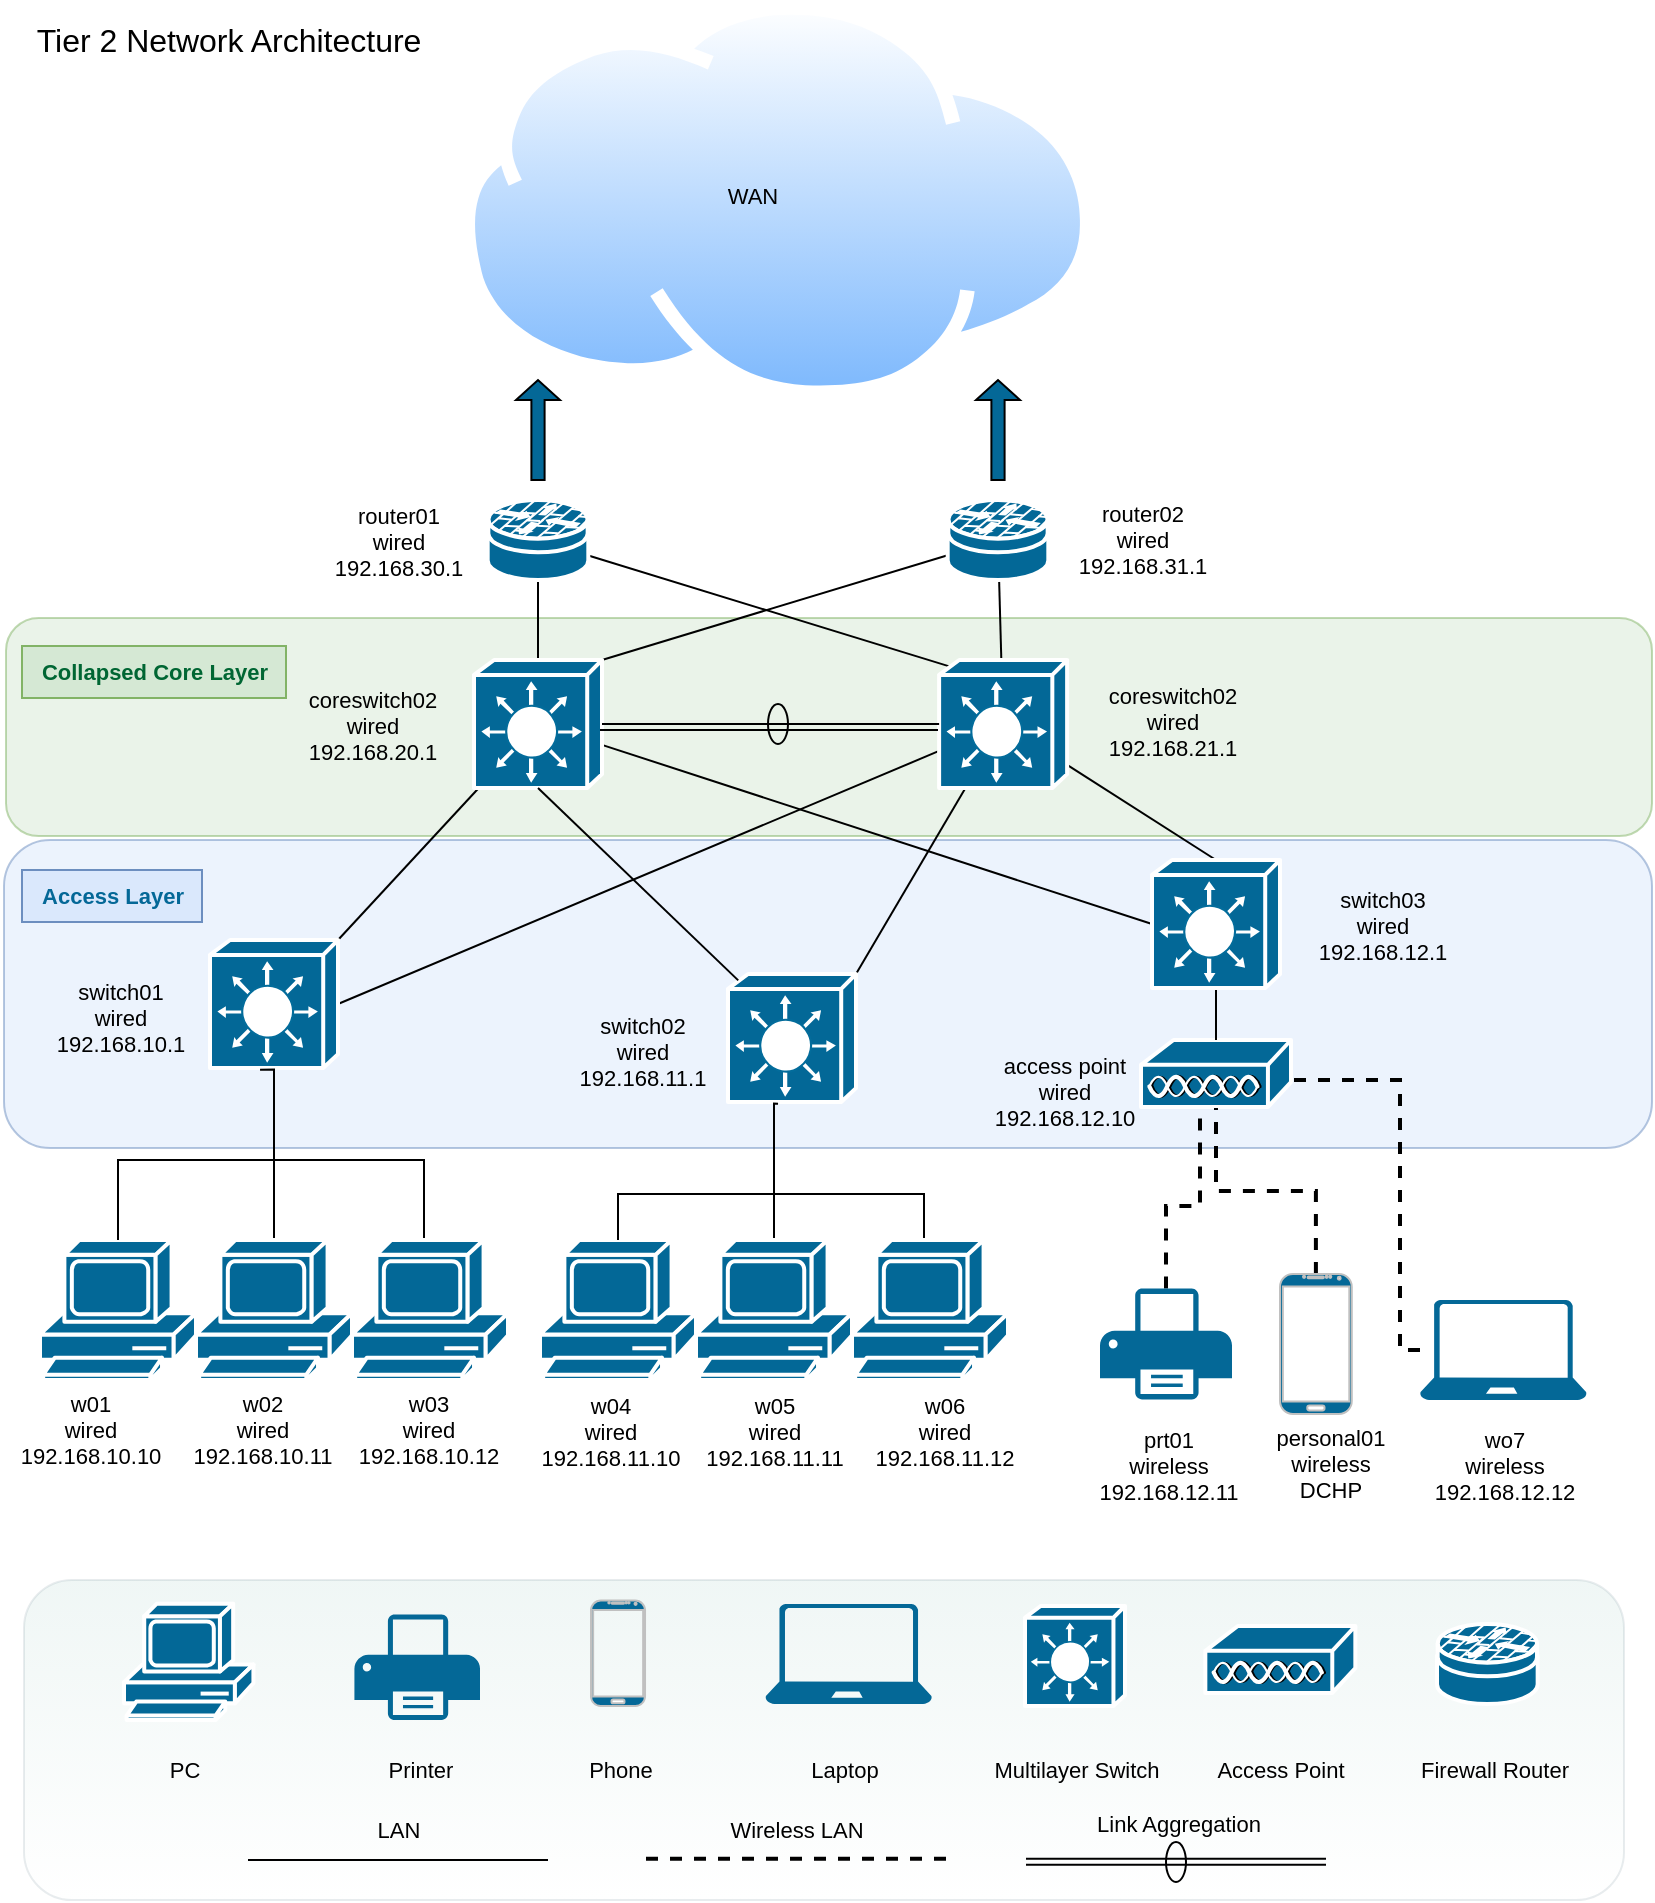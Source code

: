 <mxfile version="22.1.17" type="github" pages="2">
  <diagram id="6a731a19-8d31-9384-78a2-239565b7b9f0" name="TIer2">
    <mxGraphModel dx="615" dy="375" grid="1" gridSize="1" guides="1" tooltips="1" connect="1" arrows="1" fold="1" page="1" pageScale="1" pageWidth="827" pageHeight="1169" background="none" math="0" shadow="0">
      <root>
        <mxCell id="0" />
        <mxCell id="1" parent="0" />
        <mxCell id="KwoKEJ9R0LYllJLx2jNA-2" value="" style="rounded=1;whiteSpace=wrap;html=1;fontFamily=Helvetica;fontSize=11;fillColor=#d5e8d4;strokeColor=#82b366;opacity=50;" vertex="1" parent="1">
          <mxGeometry x="3" y="469" width="823" height="109" as="geometry" />
        </mxCell>
        <mxCell id="KwoKEJ9R0LYllJLx2jNA-1" value="" style="rounded=1;whiteSpace=wrap;html=1;fontFamily=Helvetica;fontSize=11;fillColor=#dae8fc;strokeColor=#6c8ebf;opacity=50;" vertex="1" parent="1">
          <mxGeometry x="2" y="580" width="824" height="154" as="geometry" />
        </mxCell>
        <mxCell id="DT_y4F6ggvileeC4YTqW-2257" value="" style="image;aspect=fixed;perimeter=ellipsePerimeter;html=1;align=center;shadow=0;dashed=0;spacingTop=3;image=img/lib/active_directory/internet_cloud.svg;" vertex="1" parent="1">
          <mxGeometry x="230" y="160" width="317.46" height="200" as="geometry" />
        </mxCell>
        <mxCell id="DT_y4F6ggvileeC4YTqW-2260" value="" style="shape=mxgraph.cisco.computers_and_peripherals.pc;html=1;pointerEvents=1;dashed=0;fillColor=#036897;strokeColor=#ffffff;strokeWidth=2;verticalLabelPosition=bottom;verticalAlign=top;align=center;outlineConnect=0;" vertex="1" parent="1">
          <mxGeometry x="20" y="780" width="78" height="70" as="geometry" />
        </mxCell>
        <mxCell id="DT_y4F6ggvileeC4YTqW-2288" style="edgeStyle=orthogonalEdgeStyle;shape=connector;rounded=0;orthogonalLoop=1;jettySize=auto;html=1;labelBackgroundColor=default;strokeColor=default;align=center;verticalAlign=middle;fontFamily=Helvetica;fontSize=11;fontColor=default;endArrow=none;endFill=0;" edge="1" parent="1" source="DT_y4F6ggvileeC4YTqW-2262">
          <mxGeometry relative="1" as="geometry">
            <mxPoint x="137.0" y="660" as="targetPoint" />
          </mxGeometry>
        </mxCell>
        <mxCell id="DT_y4F6ggvileeC4YTqW-2262" value="" style="shape=mxgraph.cisco.computers_and_peripherals.pc;html=1;pointerEvents=1;dashed=0;fillColor=#036897;strokeColor=#ffffff;strokeWidth=2;verticalLabelPosition=bottom;verticalAlign=top;align=center;outlineConnect=0;" vertex="1" parent="1">
          <mxGeometry x="98" y="780" width="78" height="70" as="geometry" />
        </mxCell>
        <mxCell id="DT_y4F6ggvileeC4YTqW-2289" style="edgeStyle=orthogonalEdgeStyle;shape=connector;rounded=0;orthogonalLoop=1;jettySize=auto;html=1;exitX=0.5;exitY=0;exitDx=0;exitDy=0;exitPerimeter=0;labelBackgroundColor=default;strokeColor=default;align=center;verticalAlign=middle;fontFamily=Helvetica;fontSize=11;fontColor=default;endArrow=none;endFill=0;" edge="1" parent="1">
          <mxGeometry relative="1" as="geometry">
            <mxPoint x="212" y="780" as="sourcePoint" />
            <mxPoint x="137" y="664.0" as="targetPoint" />
            <Array as="points">
              <mxPoint x="212" y="740" />
              <mxPoint x="137" y="740" />
            </Array>
          </mxGeometry>
        </mxCell>
        <mxCell id="DT_y4F6ggvileeC4YTqW-2263" value="" style="shape=mxgraph.cisco.computers_and_peripherals.pc;html=1;pointerEvents=1;dashed=0;fillColor=#036897;strokeColor=#ffffff;strokeWidth=2;verticalLabelPosition=bottom;verticalAlign=top;align=center;outlineConnect=0;" vertex="1" parent="1">
          <mxGeometry x="176" y="780" width="78" height="70" as="geometry" />
        </mxCell>
        <mxCell id="DT_y4F6ggvileeC4YTqW-2327" style="edgeStyle=none;shape=connector;rounded=0;orthogonalLoop=1;jettySize=auto;html=1;exitX=1;exitY=0;exitDx=0;exitDy=0;exitPerimeter=0;labelBackgroundColor=default;strokeColor=default;align=center;verticalAlign=middle;fontFamily=Helvetica;fontSize=11;fontColor=default;endArrow=none;endFill=0;" edge="1" parent="1" source="DT_y4F6ggvileeC4YTqW-2268" target="DT_y4F6ggvileeC4YTqW-2323">
          <mxGeometry relative="1" as="geometry" />
        </mxCell>
        <mxCell id="DT_y4F6ggvileeC4YTqW-2328" style="edgeStyle=none;shape=connector;rounded=0;orthogonalLoop=1;jettySize=auto;html=1;exitX=1;exitY=0.5;exitDx=0;exitDy=0;exitPerimeter=0;labelBackgroundColor=default;strokeColor=default;align=center;verticalAlign=middle;fontFamily=Helvetica;fontSize=11;fontColor=default;endArrow=none;endFill=0;" edge="1" parent="1" source="DT_y4F6ggvileeC4YTqW-2268" target="DT_y4F6ggvileeC4YTqW-2322">
          <mxGeometry relative="1" as="geometry" />
        </mxCell>
        <mxCell id="DT_y4F6ggvileeC4YTqW-2268" value="" style="shape=mxgraph.cisco.switches.layer_3_switch;html=1;pointerEvents=1;dashed=0;fillColor=#036897;strokeColor=#ffffff;strokeWidth=2;verticalLabelPosition=bottom;verticalAlign=top;align=center;outlineConnect=0;fontFamily=Helvetica;fontSize=11;fontColor=default;" vertex="1" parent="1">
          <mxGeometry x="105" y="630" width="64" height="64" as="geometry" />
        </mxCell>
        <mxCell id="DT_y4F6ggvileeC4YTqW-2277" value="" style="shape=mxgraph.cisco.misc.access_point;html=1;pointerEvents=1;dashed=0;fillColor=#036897;strokeColor=#ffffff;strokeWidth=2;verticalLabelPosition=bottom;verticalAlign=top;align=center;outlineConnect=0;fontFamily=Helvetica;fontSize=11;fontColor=default;" vertex="1" parent="1">
          <mxGeometry x="570.5" y="680" width="75" height="34" as="geometry" />
        </mxCell>
        <mxCell id="DT_y4F6ggvileeC4YTqW-2282" style="edgeStyle=orthogonalEdgeStyle;shape=connector;rounded=0;orthogonalLoop=1;jettySize=auto;html=1;labelBackgroundColor=default;strokeColor=default;align=center;verticalAlign=middle;fontFamily=Helvetica;fontSize=11;fontColor=default;endArrow=none;endFill=0;dashed=1;strokeWidth=2;" edge="1" parent="1" source="DT_y4F6ggvileeC4YTqW-2278" target="DT_y4F6ggvileeC4YTqW-2277">
          <mxGeometry relative="1" as="geometry">
            <Array as="points">
              <mxPoint x="583" y="763" />
              <mxPoint x="600" y="763" />
            </Array>
          </mxGeometry>
        </mxCell>
        <mxCell id="DT_y4F6ggvileeC4YTqW-2278" value="" style="sketch=0;pointerEvents=1;shadow=0;dashed=0;html=1;strokeColor=none;fillColor=#046897;labelPosition=center;verticalLabelPosition=bottom;verticalAlign=top;outlineConnect=0;align=center;shape=mxgraph.office.devices.printer;fontFamily=Helvetica;fontSize=11;fontColor=default;" vertex="1" parent="1">
          <mxGeometry x="550" y="804.3" width="66" height="55.39" as="geometry" />
        </mxCell>
        <mxCell id="DT_y4F6ggvileeC4YTqW-2321" style="edgeStyle=orthogonalEdgeStyle;shape=connector;rounded=0;orthogonalLoop=1;jettySize=auto;html=1;labelBackgroundColor=default;strokeColor=default;align=center;verticalAlign=middle;fontFamily=Helvetica;fontSize=11;fontColor=default;endArrow=none;endFill=0;strokeWidth=2;dashed=1;" edge="1" parent="1" source="DT_y4F6ggvileeC4YTqW-2279" target="DT_y4F6ggvileeC4YTqW-2277">
          <mxGeometry relative="1" as="geometry" />
        </mxCell>
        <mxCell id="DT_y4F6ggvileeC4YTqW-2279" value="" style="verticalLabelPosition=bottom;verticalAlign=top;html=1;shadow=0;dashed=0;strokeWidth=1;shape=mxgraph.android.phone2;strokeColor=#c0c0c0;fontFamily=Helvetica;fontSize=11;fontColor=default;fillColor=#046897;" vertex="1" parent="1">
          <mxGeometry x="640" y="797" width="35.9" height="70" as="geometry" />
        </mxCell>
        <mxCell id="DT_y4F6ggvileeC4YTqW-2284" style="edgeStyle=orthogonalEdgeStyle;shape=connector;rounded=0;orthogonalLoop=1;jettySize=auto;html=1;labelBackgroundColor=default;strokeColor=default;align=center;verticalAlign=middle;fontFamily=Helvetica;fontSize=11;fontColor=default;endArrow=none;endFill=0;strokeWidth=2;dashed=1;" edge="1" parent="1" source="DT_y4F6ggvileeC4YTqW-2281" target="DT_y4F6ggvileeC4YTqW-2277">
          <mxGeometry relative="1" as="geometry">
            <Array as="points">
              <mxPoint x="700" y="835" />
              <mxPoint x="700" y="700" />
            </Array>
          </mxGeometry>
        </mxCell>
        <mxCell id="DT_y4F6ggvileeC4YTqW-2281" value="" style="sketch=0;aspect=fixed;pointerEvents=1;shadow=0;dashed=0;html=1;strokeColor=none;labelPosition=center;verticalLabelPosition=bottom;verticalAlign=top;align=center;fillColor=#046897;shape=mxgraph.azure.laptop;fontFamily=Helvetica;fontSize=11;fontColor=default;" vertex="1" parent="1">
          <mxGeometry x="710" y="810" width="83.33" height="50" as="geometry" />
        </mxCell>
        <mxCell id="DT_y4F6ggvileeC4YTqW-2317" style="edgeStyle=none;shape=connector;rounded=0;orthogonalLoop=1;jettySize=auto;html=1;exitX=0.5;exitY=1;exitDx=0;exitDy=0;exitPerimeter=0;labelBackgroundColor=default;strokeColor=default;align=center;verticalAlign=middle;fontFamily=Helvetica;fontSize=11;fontColor=default;endArrow=none;endFill=0;" edge="1" parent="1" source="DT_y4F6ggvileeC4YTqW-2285" target="DT_y4F6ggvileeC4YTqW-2277">
          <mxGeometry relative="1" as="geometry" />
        </mxCell>
        <mxCell id="DT_y4F6ggvileeC4YTqW-2333" style="edgeStyle=none;shape=connector;rounded=0;orthogonalLoop=1;jettySize=auto;html=1;labelBackgroundColor=default;strokeColor=default;align=center;verticalAlign=middle;fontFamily=Helvetica;fontSize=11;fontColor=default;endArrow=none;endFill=0;exitX=0;exitY=0.5;exitDx=0;exitDy=0;exitPerimeter=0;" edge="1" parent="1" source="DT_y4F6ggvileeC4YTqW-2285" target="DT_y4F6ggvileeC4YTqW-2323">
          <mxGeometry relative="1" as="geometry" />
        </mxCell>
        <mxCell id="DT_y4F6ggvileeC4YTqW-2334" style="edgeStyle=none;shape=connector;rounded=0;orthogonalLoop=1;jettySize=auto;html=1;exitX=0.5;exitY=0;exitDx=0;exitDy=0;exitPerimeter=0;labelBackgroundColor=default;strokeColor=default;align=center;verticalAlign=middle;fontFamily=Helvetica;fontSize=11;fontColor=default;endArrow=none;endFill=0;" edge="1" parent="1" source="DT_y4F6ggvileeC4YTqW-2285" target="DT_y4F6ggvileeC4YTqW-2322">
          <mxGeometry relative="1" as="geometry" />
        </mxCell>
        <mxCell id="DT_y4F6ggvileeC4YTqW-2285" value="" style="shape=mxgraph.cisco.switches.layer_3_switch;html=1;pointerEvents=1;dashed=0;fillColor=#036897;strokeColor=#ffffff;strokeWidth=2;verticalLabelPosition=bottom;verticalAlign=top;align=center;outlineConnect=0;fontFamily=Helvetica;fontSize=11;fontColor=default;" vertex="1" parent="1">
          <mxGeometry x="576" y="590" width="64" height="64" as="geometry" />
        </mxCell>
        <mxCell id="DT_y4F6ggvileeC4YTqW-2287" style="edgeStyle=orthogonalEdgeStyle;shape=connector;rounded=0;orthogonalLoop=1;jettySize=auto;html=1;entryX=0.391;entryY=1.013;entryDx=0;entryDy=0;entryPerimeter=0;labelBackgroundColor=default;strokeColor=default;align=center;verticalAlign=middle;fontFamily=Helvetica;fontSize=11;fontColor=default;endArrow=none;endFill=0;" edge="1" parent="1" source="DT_y4F6ggvileeC4YTqW-2260" target="DT_y4F6ggvileeC4YTqW-2268">
          <mxGeometry relative="1" as="geometry">
            <Array as="points">
              <mxPoint x="59" y="740" />
              <mxPoint x="137" y="740" />
            </Array>
          </mxGeometry>
        </mxCell>
        <mxCell id="DT_y4F6ggvileeC4YTqW-2290" value="" style="shape=mxgraph.cisco.computers_and_peripherals.pc;html=1;pointerEvents=1;dashed=0;fillColor=#036897;strokeColor=#ffffff;strokeWidth=2;verticalLabelPosition=bottom;verticalAlign=top;align=center;outlineConnect=0;" vertex="1" parent="1">
          <mxGeometry x="270" y="780" width="78" height="70" as="geometry" />
        </mxCell>
        <mxCell id="DT_y4F6ggvileeC4YTqW-2291" style="edgeStyle=orthogonalEdgeStyle;shape=connector;rounded=0;orthogonalLoop=1;jettySize=auto;html=1;labelBackgroundColor=default;strokeColor=default;align=center;verticalAlign=middle;fontFamily=Helvetica;fontSize=11;fontColor=default;endArrow=none;endFill=0;" edge="1" source="DT_y4F6ggvileeC4YTqW-2292" parent="1">
          <mxGeometry relative="1" as="geometry">
            <mxPoint x="387.0" y="677" as="targetPoint" />
          </mxGeometry>
        </mxCell>
        <mxCell id="DT_y4F6ggvileeC4YTqW-2292" value="" style="shape=mxgraph.cisco.computers_and_peripherals.pc;html=1;pointerEvents=1;dashed=0;fillColor=#036897;strokeColor=#ffffff;strokeWidth=2;verticalLabelPosition=bottom;verticalAlign=top;align=center;outlineConnect=0;" vertex="1" parent="1">
          <mxGeometry x="348" y="780" width="78" height="70" as="geometry" />
        </mxCell>
        <mxCell id="DT_y4F6ggvileeC4YTqW-2293" style="edgeStyle=orthogonalEdgeStyle;shape=connector;rounded=0;orthogonalLoop=1;jettySize=auto;html=1;exitX=0.5;exitY=0;exitDx=0;exitDy=0;exitPerimeter=0;labelBackgroundColor=default;strokeColor=default;align=center;verticalAlign=middle;fontFamily=Helvetica;fontSize=11;fontColor=default;endArrow=none;endFill=0;" edge="1" parent="1">
          <mxGeometry relative="1" as="geometry">
            <mxPoint x="462" y="797" as="sourcePoint" />
            <mxPoint x="387" y="681.0" as="targetPoint" />
            <Array as="points">
              <mxPoint x="462" y="757" />
              <mxPoint x="387" y="757" />
            </Array>
          </mxGeometry>
        </mxCell>
        <mxCell id="DT_y4F6ggvileeC4YTqW-2294" value="" style="shape=mxgraph.cisco.computers_and_peripherals.pc;html=1;pointerEvents=1;dashed=0;fillColor=#036897;strokeColor=#ffffff;strokeWidth=2;verticalLabelPosition=bottom;verticalAlign=top;align=center;outlineConnect=0;" vertex="1" parent="1">
          <mxGeometry x="426" y="780" width="78" height="70" as="geometry" />
        </mxCell>
        <mxCell id="DT_y4F6ggvileeC4YTqW-2331" style="edgeStyle=none;shape=connector;rounded=0;orthogonalLoop=1;jettySize=auto;html=1;exitX=1;exitY=0;exitDx=0;exitDy=0;exitPerimeter=0;labelBackgroundColor=default;strokeColor=default;align=center;verticalAlign=middle;fontFamily=Helvetica;fontSize=11;fontColor=default;endArrow=none;endFill=0;" edge="1" parent="1" source="DT_y4F6ggvileeC4YTqW-2295" target="DT_y4F6ggvileeC4YTqW-2322">
          <mxGeometry relative="1" as="geometry" />
        </mxCell>
        <mxCell id="DT_y4F6ggvileeC4YTqW-2295" value="" style="shape=mxgraph.cisco.switches.layer_3_switch;html=1;pointerEvents=1;dashed=0;fillColor=#036897;strokeColor=#ffffff;strokeWidth=2;verticalLabelPosition=bottom;verticalAlign=top;align=center;outlineConnect=0;fontFamily=Helvetica;fontSize=11;fontColor=default;" vertex="1" parent="1">
          <mxGeometry x="364" y="647" width="64" height="64" as="geometry" />
        </mxCell>
        <mxCell id="DT_y4F6ggvileeC4YTqW-2296" style="edgeStyle=orthogonalEdgeStyle;shape=connector;rounded=0;orthogonalLoop=1;jettySize=auto;html=1;entryX=0.391;entryY=1.013;entryDx=0;entryDy=0;entryPerimeter=0;labelBackgroundColor=default;strokeColor=default;align=center;verticalAlign=middle;fontFamily=Helvetica;fontSize=11;fontColor=default;endArrow=none;endFill=0;" edge="1" source="DT_y4F6ggvileeC4YTqW-2290" target="DT_y4F6ggvileeC4YTqW-2295" parent="1">
          <mxGeometry relative="1" as="geometry">
            <Array as="points">
              <mxPoint x="309" y="757" />
              <mxPoint x="387" y="757" />
            </Array>
          </mxGeometry>
        </mxCell>
        <mxCell id="DT_y4F6ggvileeC4YTqW-2303" value="WAN" style="text;html=1;align=center;verticalAlign=middle;resizable=0;points=[];autosize=1;strokeColor=none;fillColor=none;fontSize=11;fontFamily=Helvetica;fontColor=default;" vertex="1" parent="1">
          <mxGeometry x="351" y="242.65" width="50" height="30" as="geometry" />
        </mxCell>
        <mxCell id="DT_y4F6ggvileeC4YTqW-2305" value="" style="shape=singleArrow;direction=north;whiteSpace=wrap;html=1;fontFamily=Helvetica;fontSize=11;fontColor=default;fillColor=#046897;" vertex="1" parent="1">
          <mxGeometry x="258" y="350" width="22" height="50" as="geometry" />
        </mxCell>
        <mxCell id="DT_y4F6ggvileeC4YTqW-2307" value="" style="shape=singleArrow;direction=north;whiteSpace=wrap;html=1;fontFamily=Helvetica;fontSize=11;fontColor=default;fillColor=#046897;" vertex="1" parent="1">
          <mxGeometry x="488" y="350" width="22" height="50" as="geometry" />
        </mxCell>
        <mxCell id="8z4REu3yaMXGY2Us0LRB-3" style="edgeStyle=none;shape=connector;rounded=0;orthogonalLoop=1;jettySize=auto;html=1;labelBackgroundColor=default;strokeColor=default;align=center;verticalAlign=middle;fontFamily=Helvetica;fontSize=11;fontColor=default;endArrow=none;endFill=0;" edge="1" parent="1" source="DT_y4F6ggvileeC4YTqW-2322" target="8z4REu3yaMXGY2Us0LRB-2">
          <mxGeometry relative="1" as="geometry" />
        </mxCell>
        <mxCell id="8z4REu3yaMXGY2Us0LRB-6" style="edgeStyle=none;shape=connector;rounded=0;orthogonalLoop=1;jettySize=auto;html=1;exitX=0.08;exitY=0.05;exitDx=0;exitDy=0;exitPerimeter=0;labelBackgroundColor=default;strokeColor=default;align=center;verticalAlign=middle;fontFamily=Helvetica;fontSize=11;fontColor=default;endArrow=none;endFill=0;" edge="1" parent="1" source="DT_y4F6ggvileeC4YTqW-2322" target="8z4REu3yaMXGY2Us0LRB-1">
          <mxGeometry relative="1" as="geometry" />
        </mxCell>
        <mxCell id="DT_y4F6ggvileeC4YTqW-2322" value="" style="shape=mxgraph.cisco.switches.layer_3_switch;html=1;pointerEvents=1;dashed=0;fillColor=#036897;strokeColor=#ffffff;strokeWidth=2;verticalLabelPosition=bottom;verticalAlign=top;align=center;outlineConnect=0;fontFamily=Helvetica;fontSize=11;fontColor=default;" vertex="1" parent="1">
          <mxGeometry x="469.56" y="490" width="64" height="64" as="geometry" />
        </mxCell>
        <mxCell id="8z4REu3yaMXGY2Us0LRB-4" style="edgeStyle=none;shape=connector;rounded=0;orthogonalLoop=1;jettySize=auto;html=1;labelBackgroundColor=default;strokeColor=default;align=center;verticalAlign=middle;fontFamily=Helvetica;fontSize=11;fontColor=default;endArrow=none;endFill=0;" edge="1" parent="1" source="DT_y4F6ggvileeC4YTqW-2323" target="8z4REu3yaMXGY2Us0LRB-1">
          <mxGeometry relative="1" as="geometry" />
        </mxCell>
        <mxCell id="8z4REu3yaMXGY2Us0LRB-5" style="edgeStyle=none;shape=connector;rounded=0;orthogonalLoop=1;jettySize=auto;html=1;exitX=1;exitY=0;exitDx=0;exitDy=0;exitPerimeter=0;labelBackgroundColor=default;strokeColor=default;align=center;verticalAlign=middle;fontFamily=Helvetica;fontSize=11;fontColor=default;endArrow=none;endFill=0;" edge="1" parent="1" source="DT_y4F6ggvileeC4YTqW-2323" target="8z4REu3yaMXGY2Us0LRB-2">
          <mxGeometry relative="1" as="geometry" />
        </mxCell>
        <mxCell id="DT_y4F6ggvileeC4YTqW-2323" value="" style="shape=mxgraph.cisco.switches.layer_3_switch;html=1;pointerEvents=1;dashed=0;fillColor=#036897;strokeColor=#ffffff;strokeWidth=2;verticalLabelPosition=bottom;verticalAlign=top;align=center;outlineConnect=0;fontFamily=Helvetica;fontSize=11;fontColor=default;" vertex="1" parent="1">
          <mxGeometry x="237" y="490" width="64" height="64" as="geometry" />
        </mxCell>
        <mxCell id="DT_y4F6ggvileeC4YTqW-2332" style="edgeStyle=none;shape=connector;rounded=0;orthogonalLoop=1;jettySize=auto;html=1;exitX=0.08;exitY=0.05;exitDx=0;exitDy=0;exitPerimeter=0;entryX=0.5;entryY=1;entryDx=0;entryDy=0;entryPerimeter=0;labelBackgroundColor=default;strokeColor=default;align=center;verticalAlign=middle;fontFamily=Helvetica;fontSize=11;fontColor=default;endArrow=none;endFill=0;" edge="1" parent="1" source="DT_y4F6ggvileeC4YTqW-2295" target="DT_y4F6ggvileeC4YTqW-2323">
          <mxGeometry relative="1" as="geometry" />
        </mxCell>
        <mxCell id="DT_y4F6ggvileeC4YTqW-2340" style="edgeStyle=none;shape=connector;rounded=0;orthogonalLoop=1;jettySize=auto;html=1;entryX=0;entryY=0.5;entryDx=0;entryDy=0;entryPerimeter=0;labelBackgroundColor=default;strokeColor=default;align=center;verticalAlign=middle;fontFamily=Helvetica;fontSize=11;fontColor=default;endArrow=none;endFill=0;" edge="1" parent="1" source="DT_y4F6ggvileeC4YTqW-2323" target="DT_y4F6ggvileeC4YTqW-2322">
          <mxGeometry relative="1" as="geometry" />
        </mxCell>
        <mxCell id="DT_y4F6ggvileeC4YTqW-2341" style="edgeStyle=none;shape=connector;rounded=0;orthogonalLoop=1;jettySize=auto;html=1;entryX=0;entryY=0.5;entryDx=0;entryDy=0;entryPerimeter=0;labelBackgroundColor=default;strokeColor=default;align=center;verticalAlign=middle;fontFamily=Helvetica;fontSize=11;fontColor=default;endArrow=none;endFill=0;" edge="1" parent="1">
          <mxGeometry relative="1" as="geometry">
            <mxPoint x="300" y="525" as="sourcePoint" />
            <mxPoint x="469" y="525" as="targetPoint" />
          </mxGeometry>
        </mxCell>
        <mxCell id="DT_y4F6ggvileeC4YTqW-2343" value="" style="shape=ellipse;html=1;dashed=0;whiteSpace=wrap;perimeter=ellipsePerimeter;fontFamily=Helvetica;fontSize=11;fontColor=default;fillColor=none;rotation=90;" vertex="1" parent="1">
          <mxGeometry x="379" y="517" width="20" height="10" as="geometry" />
        </mxCell>
        <mxCell id="8z4REu3yaMXGY2Us0LRB-1" value="" style="shape=mxgraph.cisco.security.router_firewall;html=1;pointerEvents=1;dashed=0;fillColor=#036897;strokeColor=#ffffff;strokeWidth=2;verticalLabelPosition=bottom;verticalAlign=top;align=center;outlineConnect=0;fontFamily=Helvetica;fontSize=11;fontColor=default;" vertex="1" parent="1">
          <mxGeometry x="243.84" y="410" width="50.32" height="40" as="geometry" />
        </mxCell>
        <mxCell id="8z4REu3yaMXGY2Us0LRB-2" value="" style="shape=mxgraph.cisco.security.router_firewall;html=1;pointerEvents=1;dashed=0;fillColor=#036897;strokeColor=#ffffff;strokeWidth=2;verticalLabelPosition=bottom;verticalAlign=top;align=center;outlineConnect=0;fontFamily=Helvetica;fontSize=11;fontColor=default;" vertex="1" parent="1">
          <mxGeometry x="473.84" y="410" width="50.32" height="40" as="geometry" />
        </mxCell>
        <mxCell id="8z4REu3yaMXGY2Us0LRB-13" value="switch01&lt;br&gt;wired&lt;br&gt;192.168.10.1" style="text;html=1;align=center;verticalAlign=middle;resizable=0;points=[];autosize=1;strokeColor=none;fillColor=none;fontSize=11;fontFamily=Helvetica;fontColor=default;" vertex="1" parent="1">
          <mxGeometry x="15" y="644" width="90" height="50" as="geometry" />
        </mxCell>
        <mxCell id="8z4REu3yaMXGY2Us0LRB-14" value="switch02&lt;br&gt;wired&lt;br&gt;192.168.11.1" style="text;html=1;align=center;verticalAlign=middle;resizable=0;points=[];autosize=1;strokeColor=none;fillColor=none;fontSize=11;fontFamily=Helvetica;fontColor=default;" vertex="1" parent="1">
          <mxGeometry x="280" y="659" width="82" height="53" as="geometry" />
        </mxCell>
        <mxCell id="8z4REu3yaMXGY2Us0LRB-15" value="switch03&lt;br&gt;wired&lt;br&gt;192.168.12.1" style="text;html=1;align=center;verticalAlign=middle;resizable=0;points=[];autosize=1;strokeColor=none;fillColor=none;fontSize=11;fontFamily=Helvetica;fontColor=default;" vertex="1" parent="1">
          <mxGeometry x="649.5" y="596" width="83" height="53" as="geometry" />
        </mxCell>
        <mxCell id="8z4REu3yaMXGY2Us0LRB-16" value="w01&lt;br&gt;wired&lt;br&gt;192.168.10.10" style="text;html=1;align=center;verticalAlign=middle;resizable=0;points=[];autosize=1;strokeColor=none;fillColor=none;fontSize=11;fontFamily=Helvetica;fontColor=default;" vertex="1" parent="1">
          <mxGeometry y="850" width="90" height="50" as="geometry" />
        </mxCell>
        <mxCell id="8z4REu3yaMXGY2Us0LRB-17" value="w02&lt;br&gt;wired&lt;br&gt;192.168.10.11" style="text;html=1;align=center;verticalAlign=middle;resizable=0;points=[];autosize=1;strokeColor=none;fillColor=none;fontSize=11;fontFamily=Helvetica;fontColor=default;" vertex="1" parent="1">
          <mxGeometry x="86" y="850" width="90" height="50" as="geometry" />
        </mxCell>
        <mxCell id="8z4REu3yaMXGY2Us0LRB-18" value="w03&lt;br&gt;wired&lt;br&gt;192.168.10.12" style="text;html=1;align=center;verticalAlign=middle;resizable=0;points=[];autosize=1;strokeColor=none;fillColor=none;fontSize=11;fontFamily=Helvetica;fontColor=default;" vertex="1" parent="1">
          <mxGeometry x="169" y="850" width="90" height="50" as="geometry" />
        </mxCell>
        <mxCell id="8z4REu3yaMXGY2Us0LRB-19" value="w04&lt;br&gt;wired&lt;br&gt;192.168.11.10" style="text;html=1;align=center;verticalAlign=middle;resizable=0;points=[];autosize=1;strokeColor=none;fillColor=none;fontSize=11;fontFamily=Helvetica;fontColor=default;" vertex="1" parent="1">
          <mxGeometry x="260" y="849" width="89" height="53" as="geometry" />
        </mxCell>
        <mxCell id="8z4REu3yaMXGY2Us0LRB-20" value="w05&lt;br&gt;wired&lt;br&gt;192.168.11.11" style="text;html=1;align=center;verticalAlign=middle;resizable=0;points=[];autosize=1;strokeColor=none;fillColor=none;fontSize=11;fontFamily=Helvetica;fontColor=default;" vertex="1" parent="1">
          <mxGeometry x="343" y="849" width="88" height="53" as="geometry" />
        </mxCell>
        <mxCell id="8z4REu3yaMXGY2Us0LRB-21" value="w06&lt;br&gt;wired&lt;br&gt;192.168.11.12" style="text;html=1;align=center;verticalAlign=middle;resizable=0;points=[];autosize=1;strokeColor=none;fillColor=none;fontSize=11;fontFamily=Helvetica;fontColor=default;" vertex="1" parent="1">
          <mxGeometry x="427" y="849" width="89" height="53" as="geometry" />
        </mxCell>
        <mxCell id="8z4REu3yaMXGY2Us0LRB-22" value="access point&lt;br&gt;wired&lt;br&gt;192.168.12.10" style="text;html=1;align=center;verticalAlign=middle;resizable=0;points=[];autosize=1;strokeColor=none;fillColor=none;fontSize=11;fontFamily=Helvetica;fontColor=default;" vertex="1" parent="1">
          <mxGeometry x="487" y="679" width="89" height="53" as="geometry" />
        </mxCell>
        <mxCell id="8z4REu3yaMXGY2Us0LRB-23" value="prt01&lt;br&gt;wireless&lt;br&gt;192.168.12.11" style="text;html=1;align=center;verticalAlign=middle;resizable=0;points=[];autosize=1;strokeColor=none;fillColor=none;fontSize=11;fontFamily=Helvetica;fontColor=default;" vertex="1" parent="1">
          <mxGeometry x="539" y="866" width="89" height="53" as="geometry" />
        </mxCell>
        <mxCell id="8z4REu3yaMXGY2Us0LRB-24" value="wo7&lt;br&gt;wireless&lt;br&gt;192.168.12.12" style="text;html=1;align=center;verticalAlign=middle;resizable=0;points=[];autosize=1;strokeColor=none;fillColor=none;fontSize=11;fontFamily=Helvetica;fontColor=default;" vertex="1" parent="1">
          <mxGeometry x="707.67" y="866" width="89" height="53" as="geometry" />
        </mxCell>
        <mxCell id="8z4REu3yaMXGY2Us0LRB-25" value="personal01&lt;br&gt;wireless&lt;br&gt;DCHP" style="text;html=1;align=center;verticalAlign=middle;resizable=0;points=[];autosize=1;strokeColor=none;fillColor=none;fontSize=11;fontFamily=Helvetica;fontColor=default;" vertex="1" parent="1">
          <mxGeometry x="625" y="867" width="80" height="50" as="geometry" />
        </mxCell>
        <mxCell id="8z4REu3yaMXGY2Us0LRB-26" value="coreswitch02&lt;br&gt;wired&lt;br&gt;192.168.21.1" style="text;html=1;align=center;verticalAlign=middle;resizable=0;points=[];autosize=1;strokeColor=none;fillColor=none;fontSize=11;fontFamily=Helvetica;fontColor=default;" vertex="1" parent="1">
          <mxGeometry x="544" y="494" width="83" height="53" as="geometry" />
        </mxCell>
        <mxCell id="8z4REu3yaMXGY2Us0LRB-27" value="coreswitch02&lt;br&gt;wired&lt;br&gt;192.168.20.1" style="text;html=1;align=center;verticalAlign=middle;resizable=0;points=[];autosize=1;strokeColor=none;fillColor=none;fontSize=11;fontFamily=Helvetica;fontColor=default;" vertex="1" parent="1">
          <mxGeometry x="144" y="496" width="83" height="53" as="geometry" />
        </mxCell>
        <mxCell id="8z4REu3yaMXGY2Us0LRB-28" value="router01&lt;br&gt;wired&lt;br&gt;192.168.30.1" style="text;html=1;align=center;verticalAlign=middle;resizable=0;points=[];autosize=1;strokeColor=none;fillColor=none;fontSize=11;fontFamily=Helvetica;fontColor=default;" vertex="1" parent="1">
          <mxGeometry x="157" y="404" width="83" height="53" as="geometry" />
        </mxCell>
        <mxCell id="8z4REu3yaMXGY2Us0LRB-29" value="router02&lt;br&gt;wired&lt;br&gt;192.168.31.1" style="text;html=1;align=center;verticalAlign=middle;resizable=0;points=[];autosize=1;strokeColor=none;fillColor=none;fontSize=11;fontFamily=Helvetica;fontColor=default;" vertex="1" parent="1">
          <mxGeometry x="529" y="403" width="83" height="53" as="geometry" />
        </mxCell>
        <mxCell id="KwoKEJ9R0LYllJLx2jNA-4" value="&lt;b&gt;&lt;font color=&quot;#046897&quot;&gt;Access Layer&lt;/font&gt;&lt;/b&gt;" style="text;html=1;align=center;verticalAlign=middle;resizable=0;points=[];autosize=1;strokeColor=#6c8ebf;fillColor=#dae8fc;fontSize=11;fontFamily=Helvetica;" vertex="1" parent="1">
          <mxGeometry x="11" y="595" width="90" height="26" as="geometry" />
        </mxCell>
        <mxCell id="KwoKEJ9R0LYllJLx2jNA-7" value="&lt;b&gt;&lt;font color=&quot;#006633&quot;&gt;Collapsed Core Layer&lt;/font&gt;&lt;/b&gt;" style="text;html=1;align=center;verticalAlign=middle;resizable=0;points=[];autosize=1;strokeColor=#82b366;fillColor=#d5e8d4;fontSize=11;fontFamily=Helvetica;" vertex="1" parent="1">
          <mxGeometry x="11" y="483" width="132" height="26" as="geometry" />
        </mxCell>
        <mxCell id="leOtGLvOW3YZ_WT9C9GT-24" value="" style="rounded=1;whiteSpace=wrap;html=1;fontFamily=Helvetica;fontSize=11;glass=0;opacity=10;fillColor=default;strokeColor=#23445d;gradientColor=#67AB9F;gradientDirection=north;" vertex="1" parent="1">
          <mxGeometry x="12" y="950" width="800" height="160" as="geometry" />
        </mxCell>
        <mxCell id="leOtGLvOW3YZ_WT9C9GT-25" value="" style="shape=mxgraph.cisco.computers_and_peripherals.pc;html=1;pointerEvents=1;dashed=0;fillColor=#036897;strokeColor=#ffffff;strokeWidth=2;verticalLabelPosition=bottom;verticalAlign=top;align=center;outlineConnect=0;" vertex="1" parent="1">
          <mxGeometry x="62" y="961.92" width="64.71" height="58.08" as="geometry" />
        </mxCell>
        <mxCell id="leOtGLvOW3YZ_WT9C9GT-26" value="" style="sketch=0;pointerEvents=1;shadow=0;dashed=0;html=1;strokeColor=none;fillColor=#046897;labelPosition=center;verticalLabelPosition=bottom;verticalAlign=top;outlineConnect=0;align=center;shape=mxgraph.office.devices.printer;fontFamily=Helvetica;fontSize=11;fontColor=default;" vertex="1" parent="1">
          <mxGeometry x="177.21" y="967.3" width="62.79" height="52.7" as="geometry" />
        </mxCell>
        <mxCell id="leOtGLvOW3YZ_WT9C9GT-27" value="" style="verticalLabelPosition=bottom;verticalAlign=top;html=1;shadow=0;dashed=0;strokeWidth=1;shape=mxgraph.android.phone2;strokeColor=#c0c0c0;fontFamily=Helvetica;fontSize=11;fontColor=default;fillColor=#046897;" vertex="1" parent="1">
          <mxGeometry x="295.49" y="960.3" width="27.03" height="52.7" as="geometry" />
        </mxCell>
        <mxCell id="leOtGLvOW3YZ_WT9C9GT-28" value="" style="sketch=0;aspect=fixed;pointerEvents=1;shadow=0;dashed=0;html=1;strokeColor=none;labelPosition=center;verticalLabelPosition=bottom;verticalAlign=top;align=center;fillColor=#046897;shape=mxgraph.azure.laptop;fontFamily=Helvetica;fontSize=11;fontColor=default;" vertex="1" parent="1">
          <mxGeometry x="382.67" y="962" width="83.33" height="50" as="geometry" />
        </mxCell>
        <mxCell id="leOtGLvOW3YZ_WT9C9GT-29" value="" style="shape=mxgraph.cisco.switches.layer_3_switch;html=1;pointerEvents=1;dashed=0;fillColor=#036897;strokeColor=#ffffff;strokeWidth=2;verticalLabelPosition=bottom;verticalAlign=top;align=center;outlineConnect=0;fontFamily=Helvetica;fontSize=11;fontColor=default;" vertex="1" parent="1">
          <mxGeometry x="512.5" y="963" width="50" height="50" as="geometry" />
        </mxCell>
        <mxCell id="leOtGLvOW3YZ_WT9C9GT-30" value="" style="shape=mxgraph.cisco.security.router_firewall;html=1;pointerEvents=1;dashed=0;fillColor=#036897;strokeColor=#ffffff;strokeWidth=2;verticalLabelPosition=bottom;verticalAlign=top;align=center;outlineConnect=0;fontFamily=Helvetica;fontSize=11;fontColor=default;" vertex="1" parent="1">
          <mxGeometry x="718.51" y="972" width="50.32" height="40" as="geometry" />
        </mxCell>
        <mxCell id="leOtGLvOW3YZ_WT9C9GT-31" value="" style="shape=mxgraph.cisco.misc.access_point;html=1;pointerEvents=1;dashed=0;fillColor=#036897;strokeColor=#ffffff;strokeWidth=2;verticalLabelPosition=bottom;verticalAlign=top;align=center;outlineConnect=0;fontFamily=Helvetica;fontSize=11;fontColor=default;" vertex="1" parent="1">
          <mxGeometry x="602.67" y="973" width="75" height="34" as="geometry" />
        </mxCell>
        <mxCell id="leOtGLvOW3YZ_WT9C9GT-32" value="PC" style="text;html=1;align=center;verticalAlign=middle;resizable=0;points=[];autosize=1;strokeColor=none;fillColor=none;fontSize=11;fontFamily=Helvetica;fontColor=default;" vertex="1" parent="1">
          <mxGeometry x="72" y="1030" width="40" height="30" as="geometry" />
        </mxCell>
        <mxCell id="leOtGLvOW3YZ_WT9C9GT-33" value="Printer" style="text;html=1;align=center;verticalAlign=middle;resizable=0;points=[];autosize=1;strokeColor=none;fillColor=none;fontSize=11;fontFamily=Helvetica;fontColor=default;" vertex="1" parent="1">
          <mxGeometry x="180" y="1030" width="60" height="30" as="geometry" />
        </mxCell>
        <mxCell id="leOtGLvOW3YZ_WT9C9GT-34" value="Phone" style="text;html=1;align=center;verticalAlign=middle;resizable=0;points=[];autosize=1;strokeColor=none;fillColor=none;fontSize=11;fontFamily=Helvetica;fontColor=default;" vertex="1" parent="1">
          <mxGeometry x="280" y="1030" width="60" height="30" as="geometry" />
        </mxCell>
        <mxCell id="leOtGLvOW3YZ_WT9C9GT-35" value="Laptop" style="text;html=1;align=center;verticalAlign=middle;resizable=0;points=[];autosize=1;strokeColor=none;fillColor=none;fontSize=11;fontFamily=Helvetica;fontColor=default;" vertex="1" parent="1">
          <mxGeometry x="392" y="1030" width="60" height="30" as="geometry" />
        </mxCell>
        <mxCell id="leOtGLvOW3YZ_WT9C9GT-36" value="Multilayer Switch" style="text;html=1;align=center;verticalAlign=middle;resizable=0;points=[];autosize=1;strokeColor=none;fillColor=none;fontSize=11;fontFamily=Helvetica;fontColor=default;" vertex="1" parent="1">
          <mxGeometry x="482.5" y="1030" width="110" height="30" as="geometry" />
        </mxCell>
        <mxCell id="leOtGLvOW3YZ_WT9C9GT-37" value="Access Point" style="text;html=1;align=center;verticalAlign=middle;resizable=0;points=[];autosize=1;strokeColor=none;fillColor=none;fontSize=11;fontFamily=Helvetica;fontColor=default;" vertex="1" parent="1">
          <mxGeometry x="595.17" y="1030" width="90" height="30" as="geometry" />
        </mxCell>
        <mxCell id="leOtGLvOW3YZ_WT9C9GT-38" value="Firewall Router" style="text;html=1;align=center;verticalAlign=middle;resizable=0;points=[];autosize=1;strokeColor=none;fillColor=none;fontSize=11;fontFamily=Helvetica;fontColor=default;" vertex="1" parent="1">
          <mxGeometry x="697" y="1030" width="100" height="30" as="geometry" />
        </mxCell>
        <mxCell id="leOtGLvOW3YZ_WT9C9GT-39" value="" style="endArrow=none;html=1;rounded=0;labelBackgroundColor=default;strokeColor=default;align=center;verticalAlign=middle;fontFamily=Helvetica;fontSize=11;fontColor=default;shape=connector;" edge="1" parent="1">
          <mxGeometry width="50" height="50" relative="1" as="geometry">
            <mxPoint x="124" y="1090" as="sourcePoint" />
            <mxPoint x="274" y="1090" as="targetPoint" />
          </mxGeometry>
        </mxCell>
        <mxCell id="leOtGLvOW3YZ_WT9C9GT-40" value="LAN" style="text;html=1;align=center;verticalAlign=middle;resizable=0;points=[];autosize=1;strokeColor=none;fillColor=none;fontSize=11;fontFamily=Helvetica;fontColor=default;" vertex="1" parent="1">
          <mxGeometry x="179" y="1060" width="40" height="30" as="geometry" />
        </mxCell>
        <mxCell id="leOtGLvOW3YZ_WT9C9GT-41" value="Wireless LAN" style="text;html=1;align=center;verticalAlign=middle;resizable=0;points=[];autosize=1;strokeColor=none;fillColor=none;fontSize=11;fontFamily=Helvetica;fontColor=default;" vertex="1" parent="1">
          <mxGeometry x="353" y="1060" width="90" height="30" as="geometry" />
        </mxCell>
        <mxCell id="leOtGLvOW3YZ_WT9C9GT-42" value="" style="endArrow=none;html=1;rounded=0;labelBackgroundColor=default;strokeColor=default;align=center;verticalAlign=middle;fontFamily=Helvetica;fontSize=11;fontColor=default;shape=connector;dashed=1;strokeWidth=2;" edge="1" parent="1">
          <mxGeometry width="50" height="50" relative="1" as="geometry">
            <mxPoint x="323" y="1089.35" as="sourcePoint" />
            <mxPoint x="473" y="1089.35" as="targetPoint" />
          </mxGeometry>
        </mxCell>
        <mxCell id="leOtGLvOW3YZ_WT9C9GT-43" value="Link Aggregation" style="text;html=1;align=center;verticalAlign=middle;resizable=0;points=[];autosize=1;strokeColor=none;fillColor=none;fontSize=11;fontFamily=Helvetica;fontColor=default;" vertex="1" parent="1">
          <mxGeometry x="534" y="1057" width="110" height="30" as="geometry" />
        </mxCell>
        <mxCell id="leOtGLvOW3YZ_WT9C9GT-44" value="" style="endArrow=none;html=1;rounded=0;labelBackgroundColor=default;strokeColor=default;align=center;verticalAlign=middle;fontFamily=Helvetica;fontSize=11;fontColor=default;shape=connector;strokeWidth=1;" edge="1" parent="1">
          <mxGeometry width="50" height="50" relative="1" as="geometry">
            <mxPoint x="513" y="1089.35" as="sourcePoint" />
            <mxPoint x="663" y="1089.35" as="targetPoint" />
          </mxGeometry>
        </mxCell>
        <mxCell id="leOtGLvOW3YZ_WT9C9GT-45" value="" style="endArrow=none;html=1;rounded=0;labelBackgroundColor=default;strokeColor=default;align=center;verticalAlign=middle;fontFamily=Helvetica;fontSize=11;fontColor=default;shape=connector;strokeWidth=1;" edge="1" parent="1">
          <mxGeometry width="50" height="50" relative="1" as="geometry">
            <mxPoint x="513" y="1092.35" as="sourcePoint" />
            <mxPoint x="663" y="1092.35" as="targetPoint" />
          </mxGeometry>
        </mxCell>
        <mxCell id="leOtGLvOW3YZ_WT9C9GT-46" value="" style="shape=ellipse;html=1;dashed=0;whiteSpace=wrap;perimeter=ellipsePerimeter;fontFamily=Helvetica;fontSize=11;fontColor=default;fillColor=none;rotation=90;" vertex="1" parent="1">
          <mxGeometry x="578" y="1086" width="20" height="10" as="geometry" />
        </mxCell>
        <mxCell id="NfgvmHSxX78A5tLtDqyb-1" value="&lt;font style=&quot;font-size: 16px;&quot;&gt;Tier 2 Network Architecture&lt;/font&gt;" style="text;html=1;align=center;verticalAlign=middle;resizable=0;points=[];autosize=1;strokeColor=none;fillColor=none;fontSize=11;fontFamily=Helvetica;fontColor=default;" vertex="1" parent="1">
          <mxGeometry x="8" y="164" width="211" height="32" as="geometry" />
        </mxCell>
      </root>
    </mxGraphModel>
  </diagram>
  <diagram id="Wtl4XkEXSTUpMfI8kiG_" name="Tier3">
    <mxGraphModel dx="1468" dy="894" grid="1" gridSize="10" guides="1" tooltips="1" connect="1" arrows="1" fold="1" page="1" pageScale="1" pageWidth="850" pageHeight="1100" math="0" shadow="0">
      <root>
        <mxCell id="0" />
        <mxCell id="1" parent="0" />
        <mxCell id="vb4Zbp4PtTMM56JY0NTK-1" value="" style="rounded=1;whiteSpace=wrap;html=1;fontFamily=Helvetica;fontSize=11;glass=0;opacity=10;fillColor=default;strokeColor=#23445d;gradientColor=#67AB9F;gradientDirection=north;" vertex="1" parent="1">
          <mxGeometry x="20" y="930" width="800" height="160" as="geometry" />
        </mxCell>
        <mxCell id="Ide0nml_7tqgnebG_cDV-14" value="" style="rounded=1;whiteSpace=wrap;html=1;fontFamily=Helvetica;fontSize=11;fillColor=#f8cecc;strokeColor=#b85450;opacity=50;" vertex="1" parent="1">
          <mxGeometry y="340" width="850" height="120" as="geometry" />
        </mxCell>
        <mxCell id="skP9Vkh0GAUzOO8z2XmB-1" value="" style="rounded=1;whiteSpace=wrap;html=1;fontFamily=Helvetica;fontSize=11;fillColor=#d5e8d4;strokeColor=#82b366;opacity=50;" vertex="1" parent="1">
          <mxGeometry y="460" width="850" height="120" as="geometry" />
        </mxCell>
        <mxCell id="skP9Vkh0GAUzOO8z2XmB-2" value="" style="rounded=1;whiteSpace=wrap;html=1;fontFamily=Helvetica;fontSize=11;fillColor=#dae8fc;strokeColor=#6c8ebf;opacity=50;" vertex="1" parent="1">
          <mxGeometry y="580" width="850" height="154" as="geometry" />
        </mxCell>
        <mxCell id="skP9Vkh0GAUzOO8z2XmB-3" value="" style="image;aspect=fixed;perimeter=ellipsePerimeter;html=1;align=center;shadow=0;dashed=0;spacingTop=3;image=img/lib/active_directory/internet_cloud.svg;" vertex="1" parent="1">
          <mxGeometry x="270.95" y="70" width="238.1" height="150" as="geometry" />
        </mxCell>
        <mxCell id="skP9Vkh0GAUzOO8z2XmB-4" value="" style="shape=mxgraph.cisco.computers_and_peripherals.pc;html=1;pointerEvents=1;dashed=0;fillColor=#036897;strokeColor=#ffffff;strokeWidth=2;verticalLabelPosition=bottom;verticalAlign=top;align=center;outlineConnect=0;" vertex="1" parent="1">
          <mxGeometry x="20" y="780" width="78" height="70" as="geometry" />
        </mxCell>
        <mxCell id="skP9Vkh0GAUzOO8z2XmB-5" style="edgeStyle=orthogonalEdgeStyle;shape=connector;rounded=0;orthogonalLoop=1;jettySize=auto;html=1;labelBackgroundColor=default;strokeColor=default;align=center;verticalAlign=middle;fontFamily=Helvetica;fontSize=11;fontColor=default;endArrow=none;endFill=0;" edge="1" parent="1" source="skP9Vkh0GAUzOO8z2XmB-6">
          <mxGeometry relative="1" as="geometry">
            <mxPoint x="137.0" y="660" as="targetPoint" />
          </mxGeometry>
        </mxCell>
        <mxCell id="skP9Vkh0GAUzOO8z2XmB-6" value="" style="shape=mxgraph.cisco.computers_and_peripherals.pc;html=1;pointerEvents=1;dashed=0;fillColor=#036897;strokeColor=#ffffff;strokeWidth=2;verticalLabelPosition=bottom;verticalAlign=top;align=center;outlineConnect=0;" vertex="1" parent="1">
          <mxGeometry x="98" y="780" width="78" height="70" as="geometry" />
        </mxCell>
        <mxCell id="skP9Vkh0GAUzOO8z2XmB-7" style="edgeStyle=orthogonalEdgeStyle;shape=connector;rounded=0;orthogonalLoop=1;jettySize=auto;html=1;exitX=0.5;exitY=0;exitDx=0;exitDy=0;exitPerimeter=0;labelBackgroundColor=default;strokeColor=default;align=center;verticalAlign=middle;fontFamily=Helvetica;fontSize=11;fontColor=default;endArrow=none;endFill=0;" edge="1" parent="1">
          <mxGeometry relative="1" as="geometry">
            <mxPoint x="212" y="780" as="sourcePoint" />
            <mxPoint x="137" y="664.0" as="targetPoint" />
            <Array as="points">
              <mxPoint x="212" y="740" />
              <mxPoint x="137" y="740" />
            </Array>
          </mxGeometry>
        </mxCell>
        <mxCell id="skP9Vkh0GAUzOO8z2XmB-8" value="" style="shape=mxgraph.cisco.computers_and_peripherals.pc;html=1;pointerEvents=1;dashed=0;fillColor=#036897;strokeColor=#ffffff;strokeWidth=2;verticalLabelPosition=bottom;verticalAlign=top;align=center;outlineConnect=0;" vertex="1" parent="1">
          <mxGeometry x="176" y="780" width="78" height="70" as="geometry" />
        </mxCell>
        <mxCell id="Ide0nml_7tqgnebG_cDV-20" style="edgeStyle=none;shape=connector;rounded=0;orthogonalLoop=1;jettySize=auto;html=1;exitX=1;exitY=0;exitDx=0;exitDy=0;exitPerimeter=0;labelBackgroundColor=default;strokeColor=default;align=center;verticalAlign=middle;fontFamily=Helvetica;fontSize=11;fontColor=default;endArrow=none;endFill=0;" edge="1" parent="1" source="skP9Vkh0GAUzOO8z2XmB-11" target="skP9Vkh0GAUzOO8z2XmB-40">
          <mxGeometry relative="1" as="geometry" />
        </mxCell>
        <mxCell id="skP9Vkh0GAUzOO8z2XmB-11" value="" style="shape=mxgraph.cisco.switches.layer_3_switch;html=1;pointerEvents=1;dashed=0;fillColor=#036897;strokeColor=#ffffff;strokeWidth=2;verticalLabelPosition=bottom;verticalAlign=top;align=center;outlineConnect=0;fontFamily=Helvetica;fontSize=11;fontColor=default;" vertex="1" parent="1">
          <mxGeometry x="105" y="630" width="64" height="64" as="geometry" />
        </mxCell>
        <mxCell id="skP9Vkh0GAUzOO8z2XmB-12" value="" style="shape=mxgraph.cisco.misc.access_point;html=1;pointerEvents=1;dashed=0;fillColor=#036897;strokeColor=#ffffff;strokeWidth=2;verticalLabelPosition=bottom;verticalAlign=top;align=center;outlineConnect=0;fontFamily=Helvetica;fontSize=11;fontColor=default;" vertex="1" parent="1">
          <mxGeometry x="570.5" y="680" width="75" height="34" as="geometry" />
        </mxCell>
        <mxCell id="skP9Vkh0GAUzOO8z2XmB-13" style="edgeStyle=orthogonalEdgeStyle;shape=connector;rounded=0;orthogonalLoop=1;jettySize=auto;html=1;labelBackgroundColor=default;strokeColor=default;align=center;verticalAlign=middle;fontFamily=Helvetica;fontSize=11;fontColor=default;endArrow=none;endFill=0;dashed=1;strokeWidth=2;" edge="1" parent="1" source="skP9Vkh0GAUzOO8z2XmB-14" target="skP9Vkh0GAUzOO8z2XmB-12">
          <mxGeometry relative="1" as="geometry">
            <Array as="points">
              <mxPoint x="583" y="763" />
              <mxPoint x="600" y="763" />
            </Array>
          </mxGeometry>
        </mxCell>
        <mxCell id="skP9Vkh0GAUzOO8z2XmB-14" value="" style="sketch=0;pointerEvents=1;shadow=0;dashed=0;html=1;strokeColor=none;fillColor=#046897;labelPosition=center;verticalLabelPosition=bottom;verticalAlign=top;outlineConnect=0;align=center;shape=mxgraph.office.devices.printer;fontFamily=Helvetica;fontSize=11;fontColor=default;" vertex="1" parent="1">
          <mxGeometry x="550" y="804.3" width="66" height="55.39" as="geometry" />
        </mxCell>
        <mxCell id="skP9Vkh0GAUzOO8z2XmB-15" style="edgeStyle=orthogonalEdgeStyle;shape=connector;rounded=0;orthogonalLoop=1;jettySize=auto;html=1;labelBackgroundColor=default;strokeColor=default;align=center;verticalAlign=middle;fontFamily=Helvetica;fontSize=11;fontColor=default;endArrow=none;endFill=0;strokeWidth=2;dashed=1;" edge="1" parent="1" source="skP9Vkh0GAUzOO8z2XmB-16" target="skP9Vkh0GAUzOO8z2XmB-12">
          <mxGeometry relative="1" as="geometry" />
        </mxCell>
        <mxCell id="skP9Vkh0GAUzOO8z2XmB-16" value="" style="verticalLabelPosition=bottom;verticalAlign=top;html=1;shadow=0;dashed=0;strokeWidth=1;shape=mxgraph.android.phone2;strokeColor=#c0c0c0;fontFamily=Helvetica;fontSize=11;fontColor=default;fillColor=#046897;" vertex="1" parent="1">
          <mxGeometry x="640" y="797" width="35.9" height="70" as="geometry" />
        </mxCell>
        <mxCell id="skP9Vkh0GAUzOO8z2XmB-17" style="edgeStyle=orthogonalEdgeStyle;shape=connector;rounded=0;orthogonalLoop=1;jettySize=auto;html=1;labelBackgroundColor=default;strokeColor=default;align=center;verticalAlign=middle;fontFamily=Helvetica;fontSize=11;fontColor=default;endArrow=none;endFill=0;strokeWidth=2;dashed=1;" edge="1" parent="1" source="skP9Vkh0GAUzOO8z2XmB-18" target="skP9Vkh0GAUzOO8z2XmB-12">
          <mxGeometry relative="1" as="geometry">
            <Array as="points">
              <mxPoint x="700" y="835" />
              <mxPoint x="700" y="700" />
            </Array>
          </mxGeometry>
        </mxCell>
        <mxCell id="skP9Vkh0GAUzOO8z2XmB-18" value="" style="sketch=0;aspect=fixed;pointerEvents=1;shadow=0;dashed=0;html=1;strokeColor=none;labelPosition=center;verticalLabelPosition=bottom;verticalAlign=top;align=center;fillColor=#046897;shape=mxgraph.azure.laptop;fontFamily=Helvetica;fontSize=11;fontColor=default;" vertex="1" parent="1">
          <mxGeometry x="710" y="810" width="83.33" height="50" as="geometry" />
        </mxCell>
        <mxCell id="skP9Vkh0GAUzOO8z2XmB-19" style="edgeStyle=none;shape=connector;rounded=0;orthogonalLoop=1;jettySize=auto;html=1;exitX=0.5;exitY=1;exitDx=0;exitDy=0;exitPerimeter=0;labelBackgroundColor=default;strokeColor=default;align=center;verticalAlign=middle;fontFamily=Helvetica;fontSize=11;fontColor=default;endArrow=none;endFill=0;" edge="1" parent="1" source="skP9Vkh0GAUzOO8z2XmB-22" target="skP9Vkh0GAUzOO8z2XmB-12">
          <mxGeometry relative="1" as="geometry" />
        </mxCell>
        <mxCell id="Ide0nml_7tqgnebG_cDV-19" style="edgeStyle=none;shape=connector;rounded=0;orthogonalLoop=1;jettySize=auto;html=1;exitX=0.08;exitY=0.05;exitDx=0;exitDy=0;exitPerimeter=0;labelBackgroundColor=default;strokeColor=default;align=center;verticalAlign=middle;fontFamily=Helvetica;fontSize=11;fontColor=default;endArrow=none;endFill=0;" edge="1" parent="1" source="skP9Vkh0GAUzOO8z2XmB-22" target="skP9Vkh0GAUzOO8z2XmB-37">
          <mxGeometry relative="1" as="geometry" />
        </mxCell>
        <mxCell id="skP9Vkh0GAUzOO8z2XmB-22" value="" style="shape=mxgraph.cisco.switches.layer_3_switch;html=1;pointerEvents=1;dashed=0;fillColor=#036897;strokeColor=#ffffff;strokeWidth=2;verticalLabelPosition=bottom;verticalAlign=top;align=center;outlineConnect=0;fontFamily=Helvetica;fontSize=11;fontColor=default;" vertex="1" parent="1">
          <mxGeometry x="576" y="590" width="64" height="64" as="geometry" />
        </mxCell>
        <mxCell id="skP9Vkh0GAUzOO8z2XmB-23" style="edgeStyle=orthogonalEdgeStyle;shape=connector;rounded=0;orthogonalLoop=1;jettySize=auto;html=1;entryX=0.391;entryY=1.013;entryDx=0;entryDy=0;entryPerimeter=0;labelBackgroundColor=default;strokeColor=default;align=center;verticalAlign=middle;fontFamily=Helvetica;fontSize=11;fontColor=default;endArrow=none;endFill=0;" edge="1" parent="1" source="skP9Vkh0GAUzOO8z2XmB-4" target="skP9Vkh0GAUzOO8z2XmB-11">
          <mxGeometry relative="1" as="geometry">
            <Array as="points">
              <mxPoint x="59" y="740" />
              <mxPoint x="137" y="740" />
            </Array>
          </mxGeometry>
        </mxCell>
        <mxCell id="skP9Vkh0GAUzOO8z2XmB-24" value="" style="shape=mxgraph.cisco.computers_and_peripherals.pc;html=1;pointerEvents=1;dashed=0;fillColor=#036897;strokeColor=#ffffff;strokeWidth=2;verticalLabelPosition=bottom;verticalAlign=top;align=center;outlineConnect=0;" vertex="1" parent="1">
          <mxGeometry x="270" y="780" width="78" height="70" as="geometry" />
        </mxCell>
        <mxCell id="skP9Vkh0GAUzOO8z2XmB-25" style="edgeStyle=orthogonalEdgeStyle;shape=connector;rounded=0;orthogonalLoop=1;jettySize=auto;html=1;labelBackgroundColor=default;strokeColor=default;align=center;verticalAlign=middle;fontFamily=Helvetica;fontSize=11;fontColor=default;endArrow=none;endFill=0;" edge="1" parent="1" source="skP9Vkh0GAUzOO8z2XmB-26">
          <mxGeometry relative="1" as="geometry">
            <mxPoint x="387.0" y="677" as="targetPoint" />
          </mxGeometry>
        </mxCell>
        <mxCell id="skP9Vkh0GAUzOO8z2XmB-26" value="" style="shape=mxgraph.cisco.computers_and_peripherals.pc;html=1;pointerEvents=1;dashed=0;fillColor=#036897;strokeColor=#ffffff;strokeWidth=2;verticalLabelPosition=bottom;verticalAlign=top;align=center;outlineConnect=0;" vertex="1" parent="1">
          <mxGeometry x="348" y="780" width="78" height="70" as="geometry" />
        </mxCell>
        <mxCell id="skP9Vkh0GAUzOO8z2XmB-27" style="edgeStyle=orthogonalEdgeStyle;shape=connector;rounded=0;orthogonalLoop=1;jettySize=auto;html=1;exitX=0.5;exitY=0;exitDx=0;exitDy=0;exitPerimeter=0;labelBackgroundColor=default;strokeColor=default;align=center;verticalAlign=middle;fontFamily=Helvetica;fontSize=11;fontColor=default;endArrow=none;endFill=0;" edge="1" parent="1">
          <mxGeometry relative="1" as="geometry">
            <mxPoint x="462" y="797" as="sourcePoint" />
            <mxPoint x="387" y="681.0" as="targetPoint" />
            <Array as="points">
              <mxPoint x="462" y="757" />
              <mxPoint x="387" y="757" />
            </Array>
          </mxGeometry>
        </mxCell>
        <mxCell id="skP9Vkh0GAUzOO8z2XmB-28" value="" style="shape=mxgraph.cisco.computers_and_peripherals.pc;html=1;pointerEvents=1;dashed=0;fillColor=#036897;strokeColor=#ffffff;strokeWidth=2;verticalLabelPosition=bottom;verticalAlign=top;align=center;outlineConnect=0;" vertex="1" parent="1">
          <mxGeometry x="426" y="780" width="78" height="70" as="geometry" />
        </mxCell>
        <mxCell id="Ide0nml_7tqgnebG_cDV-21" style="edgeStyle=none;shape=connector;rounded=0;orthogonalLoop=1;jettySize=auto;html=1;exitX=1;exitY=0;exitDx=0;exitDy=0;exitPerimeter=0;labelBackgroundColor=default;strokeColor=default;align=center;verticalAlign=middle;fontFamily=Helvetica;fontSize=11;fontColor=default;endArrow=none;endFill=0;" edge="1" parent="1" source="skP9Vkh0GAUzOO8z2XmB-30" target="skP9Vkh0GAUzOO8z2XmB-37">
          <mxGeometry relative="1" as="geometry" />
        </mxCell>
        <mxCell id="Ide0nml_7tqgnebG_cDV-22" style="edgeStyle=none;shape=connector;rounded=0;orthogonalLoop=1;jettySize=auto;html=1;exitX=0.08;exitY=0.05;exitDx=0;exitDy=0;exitPerimeter=0;labelBackgroundColor=default;strokeColor=default;align=center;verticalAlign=middle;fontFamily=Helvetica;fontSize=11;fontColor=default;endArrow=none;endFill=0;" edge="1" parent="1" source="skP9Vkh0GAUzOO8z2XmB-30" target="skP9Vkh0GAUzOO8z2XmB-40">
          <mxGeometry relative="1" as="geometry" />
        </mxCell>
        <mxCell id="skP9Vkh0GAUzOO8z2XmB-30" value="" style="shape=mxgraph.cisco.switches.layer_3_switch;html=1;pointerEvents=1;dashed=0;fillColor=#036897;strokeColor=#ffffff;strokeWidth=2;verticalLabelPosition=bottom;verticalAlign=top;align=center;outlineConnect=0;fontFamily=Helvetica;fontSize=11;fontColor=default;" vertex="1" parent="1">
          <mxGeometry x="364" y="647" width="64" height="64" as="geometry" />
        </mxCell>
        <mxCell id="skP9Vkh0GAUzOO8z2XmB-31" style="edgeStyle=orthogonalEdgeStyle;shape=connector;rounded=0;orthogonalLoop=1;jettySize=auto;html=1;entryX=0.391;entryY=1.013;entryDx=0;entryDy=0;entryPerimeter=0;labelBackgroundColor=default;strokeColor=default;align=center;verticalAlign=middle;fontFamily=Helvetica;fontSize=11;fontColor=default;endArrow=none;endFill=0;" edge="1" parent="1" source="skP9Vkh0GAUzOO8z2XmB-24" target="skP9Vkh0GAUzOO8z2XmB-30">
          <mxGeometry relative="1" as="geometry">
            <Array as="points">
              <mxPoint x="309" y="757" />
              <mxPoint x="387" y="757" />
            </Array>
          </mxGeometry>
        </mxCell>
        <mxCell id="skP9Vkh0GAUzOO8z2XmB-33" value="" style="shape=singleArrow;direction=north;whiteSpace=wrap;html=1;fontFamily=Helvetica;fontSize=11;fontColor=default;fillColor=#046897;" vertex="1" parent="1">
          <mxGeometry x="259" y="220" width="22" height="50" as="geometry" />
        </mxCell>
        <mxCell id="skP9Vkh0GAUzOO8z2XmB-34" value="" style="shape=singleArrow;direction=north;whiteSpace=wrap;html=1;fontFamily=Helvetica;fontSize=11;fontColor=default;fillColor=#046897;" vertex="1" parent="1">
          <mxGeometry x="489" y="220" width="22" height="50" as="geometry" />
        </mxCell>
        <mxCell id="Ide0nml_7tqgnebG_cDV-24" style="edgeStyle=none;shape=connector;rounded=0;orthogonalLoop=1;jettySize=auto;html=1;exitX=0.08;exitY=0.05;exitDx=0;exitDy=0;exitPerimeter=0;labelBackgroundColor=default;strokeColor=default;align=center;verticalAlign=middle;fontFamily=Helvetica;fontSize=11;fontColor=default;endArrow=none;endFill=0;" edge="1" parent="1" source="skP9Vkh0GAUzOO8z2XmB-37" target="skP9Vkh0GAUzOO8z2XmB-68">
          <mxGeometry relative="1" as="geometry" />
        </mxCell>
        <mxCell id="skP9Vkh0GAUzOO8z2XmB-37" value="" style="shape=mxgraph.cisco.switches.layer_3_switch;html=1;pointerEvents=1;dashed=0;fillColor=#036897;strokeColor=#ffffff;strokeWidth=2;verticalLabelPosition=bottom;verticalAlign=top;align=center;outlineConnect=0;fontFamily=Helvetica;fontSize=11;fontColor=default;" vertex="1" parent="1">
          <mxGeometry x="474" y="486" width="64" height="64" as="geometry" />
        </mxCell>
        <mxCell id="Ide0nml_7tqgnebG_cDV-23" style="edgeStyle=none;shape=connector;rounded=0;orthogonalLoop=1;jettySize=auto;html=1;exitX=1;exitY=0;exitDx=0;exitDy=0;exitPerimeter=0;labelBackgroundColor=default;strokeColor=default;align=center;verticalAlign=middle;fontFamily=Helvetica;fontSize=11;fontColor=default;endArrow=none;endFill=0;" edge="1" parent="1" source="skP9Vkh0GAUzOO8z2XmB-40" target="skP9Vkh0GAUzOO8z2XmB-69">
          <mxGeometry relative="1" as="geometry" />
        </mxCell>
        <mxCell id="skP9Vkh0GAUzOO8z2XmB-40" value="" style="shape=mxgraph.cisco.switches.layer_3_switch;html=1;pointerEvents=1;dashed=0;fillColor=#036897;strokeColor=#ffffff;strokeWidth=2;verticalLabelPosition=bottom;verticalAlign=top;align=center;outlineConnect=0;fontFamily=Helvetica;fontSize=11;fontColor=default;" vertex="1" parent="1">
          <mxGeometry x="238" y="490" width="64" height="64" as="geometry" />
        </mxCell>
        <mxCell id="skP9Vkh0GAUzOO8z2XmB-47" value="switch01&lt;br&gt;wired&lt;br&gt;192.168.10.1" style="text;html=1;align=center;verticalAlign=middle;resizable=0;points=[];autosize=1;strokeColor=none;fillColor=none;fontSize=11;fontFamily=Helvetica;fontColor=default;" vertex="1" parent="1">
          <mxGeometry x="15" y="644" width="90" height="50" as="geometry" />
        </mxCell>
        <mxCell id="skP9Vkh0GAUzOO8z2XmB-48" value="switch02&lt;br&gt;wired&lt;br&gt;192.168.11.1" style="text;html=1;align=center;verticalAlign=middle;resizable=0;points=[];autosize=1;strokeColor=none;fillColor=none;fontSize=11;fontFamily=Helvetica;fontColor=default;" vertex="1" parent="1">
          <mxGeometry x="276" y="660" width="90" height="50" as="geometry" />
        </mxCell>
        <mxCell id="skP9Vkh0GAUzOO8z2XmB-49" value="switch03&lt;br&gt;wired&lt;br&gt;192.168.12.1" style="text;html=1;align=center;verticalAlign=middle;resizable=0;points=[];autosize=1;strokeColor=none;fillColor=none;fontSize=11;fontFamily=Helvetica;fontColor=default;" vertex="1" parent="1">
          <mxGeometry x="645.5" y="597" width="90" height="50" as="geometry" />
        </mxCell>
        <mxCell id="skP9Vkh0GAUzOO8z2XmB-50" value="ws01&lt;br&gt;wired&lt;br&gt;192.168.10.10" style="text;html=1;align=center;verticalAlign=middle;resizable=0;points=[];autosize=1;strokeColor=none;fillColor=none;fontSize=11;fontFamily=Helvetica;fontColor=default;" vertex="1" parent="1">
          <mxGeometry y="850" width="90" height="50" as="geometry" />
        </mxCell>
        <mxCell id="skP9Vkh0GAUzOO8z2XmB-51" value="ws02&lt;br&gt;wired&lt;br&gt;192.168.10.11" style="text;html=1;align=center;verticalAlign=middle;resizable=0;points=[];autosize=1;strokeColor=none;fillColor=none;fontSize=11;fontFamily=Helvetica;fontColor=default;" vertex="1" parent="1">
          <mxGeometry x="86" y="850" width="90" height="50" as="geometry" />
        </mxCell>
        <mxCell id="skP9Vkh0GAUzOO8z2XmB-52" value="ws03&lt;br&gt;wired&lt;br&gt;192.168.10.12" style="text;html=1;align=center;verticalAlign=middle;resizable=0;points=[];autosize=1;strokeColor=none;fillColor=none;fontSize=11;fontFamily=Helvetica;fontColor=default;" vertex="1" parent="1">
          <mxGeometry x="169" y="850" width="90" height="50" as="geometry" />
        </mxCell>
        <mxCell id="skP9Vkh0GAUzOO8z2XmB-53" value="ws04&lt;br&gt;wired&lt;br&gt;192.168.11.10" style="text;html=1;align=center;verticalAlign=middle;resizable=0;points=[];autosize=1;strokeColor=none;fillColor=none;fontSize=11;fontFamily=Helvetica;fontColor=default;" vertex="1" parent="1">
          <mxGeometry x="259" y="850" width="90" height="50" as="geometry" />
        </mxCell>
        <mxCell id="skP9Vkh0GAUzOO8z2XmB-54" value="ws05&lt;br&gt;wired&lt;br&gt;192.168.11.11" style="text;html=1;align=center;verticalAlign=middle;resizable=0;points=[];autosize=1;strokeColor=none;fillColor=none;fontSize=11;fontFamily=Helvetica;fontColor=default;" vertex="1" parent="1">
          <mxGeometry x="342" y="850" width="90" height="50" as="geometry" />
        </mxCell>
        <mxCell id="skP9Vkh0GAUzOO8z2XmB-55" value="ws06&lt;br&gt;wired&lt;br&gt;192.168.11.12" style="text;html=1;align=center;verticalAlign=middle;resizable=0;points=[];autosize=1;strokeColor=none;fillColor=none;fontSize=11;fontFamily=Helvetica;fontColor=default;" vertex="1" parent="1">
          <mxGeometry x="426" y="850" width="90" height="50" as="geometry" />
        </mxCell>
        <mxCell id="skP9Vkh0GAUzOO8z2XmB-56" value="ap01&lt;br&gt;wired&lt;br&gt;192.168.12.10" style="text;html=1;align=center;verticalAlign=middle;resizable=0;points=[];autosize=1;strokeColor=none;fillColor=none;fontSize=11;fontFamily=Helvetica;fontColor=default;" vertex="1" parent="1">
          <mxGeometry x="486" y="680" width="90" height="50" as="geometry" />
        </mxCell>
        <mxCell id="skP9Vkh0GAUzOO8z2XmB-57" value="prt01&lt;br&gt;wireless&lt;br&gt;192.168.12.11" style="text;html=1;align=center;verticalAlign=middle;resizable=0;points=[];autosize=1;strokeColor=none;fillColor=none;fontSize=11;fontFamily=Helvetica;fontColor=default;" vertex="1" parent="1">
          <mxGeometry x="538" y="867" width="90" height="50" as="geometry" />
        </mxCell>
        <mxCell id="skP9Vkh0GAUzOO8z2XmB-58" value="ws07&lt;br&gt;wireless&lt;br&gt;192.168.12.12" style="text;html=1;align=center;verticalAlign=middle;resizable=0;points=[];autosize=1;strokeColor=none;fillColor=none;fontSize=11;fontFamily=Helvetica;fontColor=default;" vertex="1" parent="1">
          <mxGeometry x="706.67" y="867" width="90" height="50" as="geometry" />
        </mxCell>
        <mxCell id="skP9Vkh0GAUzOO8z2XmB-59" value="personal01&lt;br&gt;wireless&lt;br&gt;DCHP" style="text;html=1;align=center;verticalAlign=middle;resizable=0;points=[];autosize=1;strokeColor=none;fillColor=none;fontSize=11;fontFamily=Helvetica;fontColor=default;" vertex="1" parent="1">
          <mxGeometry x="625" y="867" width="80" height="50" as="geometry" />
        </mxCell>
        <mxCell id="skP9Vkh0GAUzOO8z2XmB-64" value="&lt;b&gt;&lt;font color=&quot;#046897&quot;&gt;Access Layer&lt;/font&gt;&lt;/b&gt;" style="text;html=1;align=center;verticalAlign=middle;resizable=0;points=[];autosize=1;strokeColor=#6c8ebf;fillColor=#dae8fc;fontSize=11;fontFamily=Helvetica;" vertex="1" parent="1">
          <mxGeometry x="17" y="590" width="90" height="26" as="geometry" />
        </mxCell>
        <mxCell id="skP9Vkh0GAUzOO8z2XmB-65" value="&lt;b&gt;&lt;font color=&quot;#006633&quot;&gt;Distribution Layer&lt;/font&gt;&lt;/b&gt;" style="text;html=1;align=center;verticalAlign=middle;resizable=0;points=[];autosize=1;strokeColor=#82b366;fillColor=#d5e8d4;fontSize=11;fontFamily=Helvetica;" vertex="1" parent="1">
          <mxGeometry x="17" y="481" width="120" height="30" as="geometry" />
        </mxCell>
        <mxCell id="Ide0nml_7tqgnebG_cDV-9" style="edgeStyle=none;shape=connector;rounded=0;orthogonalLoop=1;jettySize=auto;html=1;labelBackgroundColor=default;strokeColor=default;align=center;verticalAlign=middle;fontFamily=Helvetica;fontSize=11;fontColor=default;endArrow=none;endFill=0;" edge="1" parent="1" source="skP9Vkh0GAUzOO8z2XmB-68" target="Ide0nml_7tqgnebG_cDV-5">
          <mxGeometry relative="1" as="geometry" />
        </mxCell>
        <mxCell id="skP9Vkh0GAUzOO8z2XmB-68" value="" style="shape=mxgraph.cisco.switches.layer_3_switch;html=1;pointerEvents=1;dashed=0;fillColor=#036897;strokeColor=#ffffff;strokeWidth=2;verticalLabelPosition=bottom;verticalAlign=top;align=center;outlineConnect=0;fontFamily=Helvetica;fontSize=11;fontColor=default;" vertex="1" parent="1">
          <mxGeometry x="238" y="370" width="64" height="64" as="geometry" />
        </mxCell>
        <mxCell id="skP9Vkh0GAUzOO8z2XmB-69" value="" style="shape=mxgraph.cisco.switches.layer_3_switch;html=1;pointerEvents=1;dashed=0;fillColor=#036897;strokeColor=#ffffff;strokeWidth=2;verticalLabelPosition=bottom;verticalAlign=top;align=center;outlineConnect=0;fontFamily=Helvetica;fontSize=11;fontColor=default;" vertex="1" parent="1">
          <mxGeometry x="474" y="370" width="64" height="64" as="geometry" />
        </mxCell>
        <mxCell id="skP9Vkh0GAUzOO8z2XmB-72" style="edgeStyle=none;shape=connector;rounded=0;orthogonalLoop=1;jettySize=auto;html=1;exitX=1;exitY=0.5;exitDx=0;exitDy=0;exitPerimeter=0;entryX=0;entryY=0.5;entryDx=0;entryDy=0;entryPerimeter=0;labelBackgroundColor=default;strokeColor=default;align=center;verticalAlign=middle;fontFamily=Helvetica;fontSize=11;fontColor=default;endArrow=none;endFill=0;" edge="1" parent="1" source="skP9Vkh0GAUzOO8z2XmB-68" target="skP9Vkh0GAUzOO8z2XmB-69">
          <mxGeometry relative="1" as="geometry" />
        </mxCell>
        <mxCell id="skP9Vkh0GAUzOO8z2XmB-73" style="edgeStyle=none;shape=connector;rounded=0;orthogonalLoop=1;jettySize=auto;html=1;entryX=0.5;entryY=1;entryDx=0;entryDy=0;entryPerimeter=0;labelBackgroundColor=default;strokeColor=default;align=center;verticalAlign=middle;fontFamily=Helvetica;fontSize=11;fontColor=default;endArrow=none;endFill=0;" edge="1" parent="1" source="skP9Vkh0GAUzOO8z2XmB-40" target="skP9Vkh0GAUzOO8z2XmB-68">
          <mxGeometry relative="1" as="geometry" />
        </mxCell>
        <mxCell id="skP9Vkh0GAUzOO8z2XmB-74" style="edgeStyle=none;shape=connector;rounded=0;orthogonalLoop=1;jettySize=auto;html=1;entryX=0.5;entryY=1;entryDx=0;entryDy=0;entryPerimeter=0;labelBackgroundColor=default;strokeColor=default;align=center;verticalAlign=middle;fontFamily=Helvetica;fontSize=11;fontColor=default;endArrow=none;endFill=0;" edge="1" parent="1" source="skP9Vkh0GAUzOO8z2XmB-37" target="skP9Vkh0GAUzOO8z2XmB-69">
          <mxGeometry relative="1" as="geometry" />
        </mxCell>
        <mxCell id="skP9Vkh0GAUzOO8z2XmB-77" style="edgeStyle=none;shape=connector;rounded=0;orthogonalLoop=1;jettySize=auto;html=1;exitX=1;exitY=0.5;exitDx=0;exitDy=0;exitPerimeter=0;entryX=0;entryY=0.5;entryDx=0;entryDy=0;entryPerimeter=0;labelBackgroundColor=default;strokeColor=default;align=center;verticalAlign=middle;fontFamily=Helvetica;fontSize=11;fontColor=default;endArrow=none;endFill=0;" edge="1" parent="1">
          <mxGeometry relative="1" as="geometry">
            <mxPoint x="302" y="406" as="sourcePoint" />
            <mxPoint x="474" y="406" as="targetPoint" />
          </mxGeometry>
        </mxCell>
        <mxCell id="vjA2efoBKvbbXBwKhbeC-1" value="" style="shape=ellipse;html=1;dashed=0;whiteSpace=wrap;perimeter=ellipsePerimeter;fontFamily=Helvetica;fontSize=11;fontColor=default;fillColor=none;rotation=90;" vertex="1" parent="1">
          <mxGeometry x="380" y="399" width="20" height="10" as="geometry" />
        </mxCell>
        <mxCell id="Ide0nml_7tqgnebG_cDV-2" value="WAN ISP" style="text;html=1;align=center;verticalAlign=middle;resizable=0;points=[];autosize=1;strokeColor=none;fillColor=none;fontSize=11;fontFamily=Helvetica;fontColor=default;" vertex="1" parent="1">
          <mxGeometry x="355" y="137.0" width="70" height="30" as="geometry" />
        </mxCell>
        <mxCell id="Ide0nml_7tqgnebG_cDV-3" value="" style="shape=singleArrow;direction=north;whiteSpace=wrap;html=1;fontFamily=Helvetica;fontSize=11;fontColor=default;fillColor=#046897;" vertex="1" parent="1">
          <mxGeometry x="259" y="220" width="22" height="50" as="geometry" />
        </mxCell>
        <mxCell id="Ide0nml_7tqgnebG_cDV-4" value="" style="shape=singleArrow;direction=north;whiteSpace=wrap;html=1;fontFamily=Helvetica;fontSize=11;fontColor=default;fillColor=#046897;" vertex="1" parent="1">
          <mxGeometry x="489" y="220" width="22" height="50" as="geometry" />
        </mxCell>
        <mxCell id="Ide0nml_7tqgnebG_cDV-5" value="" style="shape=mxgraph.cisco.security.router_firewall;html=1;pointerEvents=1;dashed=0;fillColor=#036897;strokeColor=#ffffff;strokeWidth=2;verticalLabelPosition=bottom;verticalAlign=top;align=center;outlineConnect=0;fontFamily=Helvetica;fontSize=11;fontColor=default;" vertex="1" parent="1">
          <mxGeometry x="244.84" y="280" width="50.32" height="40" as="geometry" />
        </mxCell>
        <mxCell id="Ide0nml_7tqgnebG_cDV-6" value="" style="shape=mxgraph.cisco.security.router_firewall;html=1;pointerEvents=1;dashed=0;fillColor=#036897;strokeColor=#ffffff;strokeWidth=2;verticalLabelPosition=bottom;verticalAlign=top;align=center;outlineConnect=0;fontFamily=Helvetica;fontSize=11;fontColor=default;" vertex="1" parent="1">
          <mxGeometry x="480.84" y="280" width="50.32" height="40" as="geometry" />
        </mxCell>
        <mxCell id="Ide0nml_7tqgnebG_cDV-7" value="router01&lt;br&gt;wired&lt;br&gt;192.168.40.1" style="text;html=1;align=center;verticalAlign=middle;resizable=0;points=[];autosize=1;strokeColor=none;fillColor=none;fontSize=11;fontFamily=Helvetica;fontColor=default;" vertex="1" parent="1">
          <mxGeometry x="154" y="275" width="90" height="50" as="geometry" />
        </mxCell>
        <mxCell id="Ide0nml_7tqgnebG_cDV-8" value="router02&lt;br&gt;wired&lt;br&gt;192.168.41.1" style="text;html=1;align=center;verticalAlign=middle;resizable=0;points=[];autosize=1;strokeColor=none;fillColor=none;fontSize=11;fontFamily=Helvetica;fontColor=default;" vertex="1" parent="1">
          <mxGeometry x="526" y="274" width="90" height="50" as="geometry" />
        </mxCell>
        <mxCell id="Ide0nml_7tqgnebG_cDV-10" style="edgeStyle=none;shape=connector;rounded=0;orthogonalLoop=1;jettySize=auto;html=1;exitX=1;exitY=0;exitDx=0;exitDy=0;exitPerimeter=0;entryX=0.12;entryY=0.91;entryDx=0;entryDy=0;entryPerimeter=0;labelBackgroundColor=default;strokeColor=default;align=center;verticalAlign=middle;fontFamily=Helvetica;fontSize=11;fontColor=default;endArrow=none;endFill=0;" edge="1" parent="1" source="skP9Vkh0GAUzOO8z2XmB-68" target="Ide0nml_7tqgnebG_cDV-6">
          <mxGeometry relative="1" as="geometry" />
        </mxCell>
        <mxCell id="Ide0nml_7tqgnebG_cDV-11" style="edgeStyle=none;shape=connector;rounded=0;orthogonalLoop=1;jettySize=auto;html=1;entryX=0.5;entryY=1;entryDx=0;entryDy=0;entryPerimeter=0;labelBackgroundColor=default;strokeColor=default;align=center;verticalAlign=middle;fontFamily=Helvetica;fontSize=11;fontColor=default;endArrow=none;endFill=0;" edge="1" parent="1" source="skP9Vkh0GAUzOO8z2XmB-69" target="Ide0nml_7tqgnebG_cDV-6">
          <mxGeometry relative="1" as="geometry" />
        </mxCell>
        <mxCell id="Ide0nml_7tqgnebG_cDV-13" style="edgeStyle=none;shape=connector;rounded=0;orthogonalLoop=1;jettySize=auto;html=1;exitX=0.5;exitY=0;exitDx=0;exitDy=0;exitPerimeter=0;entryX=0.88;entryY=0.91;entryDx=0;entryDy=0;entryPerimeter=0;labelBackgroundColor=default;strokeColor=default;align=center;verticalAlign=middle;fontFamily=Helvetica;fontSize=11;fontColor=default;endArrow=none;endFill=0;" edge="1" parent="1" source="skP9Vkh0GAUzOO8z2XmB-69" target="Ide0nml_7tqgnebG_cDV-5">
          <mxGeometry relative="1" as="geometry" />
        </mxCell>
        <mxCell id="Ide0nml_7tqgnebG_cDV-15" value="&lt;b&gt;&lt;font color=&quot;#ea6b66&quot;&gt;Core Layer&lt;/font&gt;&lt;/b&gt;" style="text;html=1;align=center;verticalAlign=middle;resizable=0;points=[];autosize=1;strokeColor=#b85450;fillColor=#f8cecc;fontSize=11;fontFamily=Helvetica;" vertex="1" parent="1">
          <mxGeometry x="15" y="361" width="80" height="30" as="geometry" />
        </mxCell>
        <mxCell id="Ide0nml_7tqgnebG_cDV-16" style="edgeStyle=none;shape=connector;rounded=0;orthogonalLoop=1;jettySize=auto;html=1;exitX=1;exitY=0;exitDx=0;exitDy=0;exitPerimeter=0;entryX=0;entryY=1;entryDx=0;entryDy=0;entryPerimeter=0;labelBackgroundColor=default;strokeColor=default;align=center;verticalAlign=middle;fontFamily=Helvetica;fontSize=11;fontColor=default;endArrow=none;endFill=0;" edge="1" parent="1" source="skP9Vkh0GAUzOO8z2XmB-11" target="skP9Vkh0GAUzOO8z2XmB-37">
          <mxGeometry relative="1" as="geometry" />
        </mxCell>
        <mxCell id="Ide0nml_7tqgnebG_cDV-17" style="edgeStyle=none;shape=connector;rounded=0;orthogonalLoop=1;jettySize=auto;html=1;exitX=0;exitY=0.5;exitDx=0;exitDy=0;exitPerimeter=0;entryX=0.95;entryY=0.94;entryDx=0;entryDy=0;entryPerimeter=0;labelBackgroundColor=default;strokeColor=default;align=center;verticalAlign=middle;fontFamily=Helvetica;fontSize=11;fontColor=default;endArrow=none;endFill=0;" edge="1" parent="1" source="skP9Vkh0GAUzOO8z2XmB-22" target="skP9Vkh0GAUzOO8z2XmB-40">
          <mxGeometry relative="1" as="geometry" />
        </mxCell>
        <mxCell id="lmr9yLpcgR5ijilziEfT-1" value="diswitch02&lt;br&gt;wired&lt;br&gt;192.168.21.1" style="text;html=1;align=center;verticalAlign=middle;resizable=0;points=[];autosize=1;strokeColor=none;fillColor=none;fontSize=11;fontFamily=Helvetica;fontColor=default;" vertex="1" parent="1">
          <mxGeometry x="541" y="496" width="90" height="50" as="geometry" />
        </mxCell>
        <mxCell id="lmr9yLpcgR5ijilziEfT-2" value="diswitch02&lt;br&gt;wired&lt;br&gt;192.168.20.1" style="text;html=1;align=center;verticalAlign=middle;resizable=0;points=[];autosize=1;strokeColor=none;fillColor=none;fontSize=11;fontFamily=Helvetica;fontColor=default;" vertex="1" parent="1">
          <mxGeometry x="141" y="498" width="90" height="50" as="geometry" />
        </mxCell>
        <mxCell id="lmr9yLpcgR5ijilziEfT-4" value="coreswitch02&lt;br&gt;wired&lt;br&gt;192.168.31.1" style="text;html=1;align=center;verticalAlign=middle;resizable=0;points=[];autosize=1;strokeColor=none;fillColor=none;fontSize=11;fontFamily=Helvetica;fontColor=default;" vertex="1" parent="1">
          <mxGeometry x="541" y="376" width="90" height="50" as="geometry" />
        </mxCell>
        <mxCell id="lmr9yLpcgR5ijilziEfT-5" value="coreswitch02&lt;br&gt;wired&lt;br&gt;192.168.30.1" style="text;html=1;align=center;verticalAlign=middle;resizable=0;points=[];autosize=1;strokeColor=none;fillColor=none;fontSize=11;fontFamily=Helvetica;fontColor=default;" vertex="1" parent="1">
          <mxGeometry x="141" y="378" width="90" height="50" as="geometry" />
        </mxCell>
        <mxCell id="vb4Zbp4PtTMM56JY0NTK-2" value="" style="shape=mxgraph.cisco.computers_and_peripherals.pc;html=1;pointerEvents=1;dashed=0;fillColor=#036897;strokeColor=#ffffff;strokeWidth=2;verticalLabelPosition=bottom;verticalAlign=top;align=center;outlineConnect=0;" vertex="1" parent="1">
          <mxGeometry x="70" y="941.92" width="64.71" height="58.08" as="geometry" />
        </mxCell>
        <mxCell id="vb4Zbp4PtTMM56JY0NTK-3" value="" style="sketch=0;pointerEvents=1;shadow=0;dashed=0;html=1;strokeColor=none;fillColor=#046897;labelPosition=center;verticalLabelPosition=bottom;verticalAlign=top;outlineConnect=0;align=center;shape=mxgraph.office.devices.printer;fontFamily=Helvetica;fontSize=11;fontColor=default;" vertex="1" parent="1">
          <mxGeometry x="185.21" y="947.3" width="62.79" height="52.7" as="geometry" />
        </mxCell>
        <mxCell id="vb4Zbp4PtTMM56JY0NTK-5" value="" style="verticalLabelPosition=bottom;verticalAlign=top;html=1;shadow=0;dashed=0;strokeWidth=1;shape=mxgraph.android.phone2;strokeColor=#c0c0c0;fontFamily=Helvetica;fontSize=11;fontColor=default;fillColor=#046897;" vertex="1" parent="1">
          <mxGeometry x="303.49" y="940.3" width="27.03" height="52.7" as="geometry" />
        </mxCell>
        <mxCell id="vb4Zbp4PtTMM56JY0NTK-6" value="" style="sketch=0;aspect=fixed;pointerEvents=1;shadow=0;dashed=0;html=1;strokeColor=none;labelPosition=center;verticalLabelPosition=bottom;verticalAlign=top;align=center;fillColor=#046897;shape=mxgraph.azure.laptop;fontFamily=Helvetica;fontSize=11;fontColor=default;" vertex="1" parent="1">
          <mxGeometry x="390.67" y="942" width="83.33" height="50" as="geometry" />
        </mxCell>
        <mxCell id="vb4Zbp4PtTMM56JY0NTK-7" value="" style="shape=mxgraph.cisco.switches.layer_3_switch;html=1;pointerEvents=1;dashed=0;fillColor=#036897;strokeColor=#ffffff;strokeWidth=2;verticalLabelPosition=bottom;verticalAlign=top;align=center;outlineConnect=0;fontFamily=Helvetica;fontSize=11;fontColor=default;" vertex="1" parent="1">
          <mxGeometry x="520.5" y="943" width="50" height="50" as="geometry" />
        </mxCell>
        <mxCell id="vb4Zbp4PtTMM56JY0NTK-8" value="" style="shape=mxgraph.cisco.security.router_firewall;html=1;pointerEvents=1;dashed=0;fillColor=#036897;strokeColor=#ffffff;strokeWidth=2;verticalLabelPosition=bottom;verticalAlign=top;align=center;outlineConnect=0;fontFamily=Helvetica;fontSize=11;fontColor=default;" vertex="1" parent="1">
          <mxGeometry x="726.51" y="952" width="50.32" height="40" as="geometry" />
        </mxCell>
        <mxCell id="vb4Zbp4PtTMM56JY0NTK-9" value="" style="shape=mxgraph.cisco.misc.access_point;html=1;pointerEvents=1;dashed=0;fillColor=#036897;strokeColor=#ffffff;strokeWidth=2;verticalLabelPosition=bottom;verticalAlign=top;align=center;outlineConnect=0;fontFamily=Helvetica;fontSize=11;fontColor=default;" vertex="1" parent="1">
          <mxGeometry x="610.67" y="953" width="75" height="34" as="geometry" />
        </mxCell>
        <mxCell id="m4tiUJK4YnmQ230wGJj4-1" value="PC" style="text;html=1;align=center;verticalAlign=middle;resizable=0;points=[];autosize=1;strokeColor=none;fillColor=none;fontSize=11;fontFamily=Helvetica;fontColor=default;" vertex="1" parent="1">
          <mxGeometry x="80" y="1010" width="40" height="30" as="geometry" />
        </mxCell>
        <mxCell id="m4tiUJK4YnmQ230wGJj4-2" value="Printer" style="text;html=1;align=center;verticalAlign=middle;resizable=0;points=[];autosize=1;strokeColor=none;fillColor=none;fontSize=11;fontFamily=Helvetica;fontColor=default;" vertex="1" parent="1">
          <mxGeometry x="188" y="1010" width="60" height="30" as="geometry" />
        </mxCell>
        <mxCell id="m4tiUJK4YnmQ230wGJj4-3" value="Phone" style="text;html=1;align=center;verticalAlign=middle;resizable=0;points=[];autosize=1;strokeColor=none;fillColor=none;fontSize=11;fontFamily=Helvetica;fontColor=default;" vertex="1" parent="1">
          <mxGeometry x="288" y="1010" width="60" height="30" as="geometry" />
        </mxCell>
        <mxCell id="m4tiUJK4YnmQ230wGJj4-4" value="Laptop" style="text;html=1;align=center;verticalAlign=middle;resizable=0;points=[];autosize=1;strokeColor=none;fillColor=none;fontSize=11;fontFamily=Helvetica;fontColor=default;" vertex="1" parent="1">
          <mxGeometry x="400" y="1010" width="60" height="30" as="geometry" />
        </mxCell>
        <mxCell id="m4tiUJK4YnmQ230wGJj4-5" value="Multilayer Switch" style="text;html=1;align=center;verticalAlign=middle;resizable=0;points=[];autosize=1;strokeColor=none;fillColor=none;fontSize=11;fontFamily=Helvetica;fontColor=default;" vertex="1" parent="1">
          <mxGeometry x="490.5" y="1010" width="110" height="30" as="geometry" />
        </mxCell>
        <mxCell id="m4tiUJK4YnmQ230wGJj4-6" value="Access Point" style="text;html=1;align=center;verticalAlign=middle;resizable=0;points=[];autosize=1;strokeColor=none;fillColor=none;fontSize=11;fontFamily=Helvetica;fontColor=default;" vertex="1" parent="1">
          <mxGeometry x="603.17" y="1010" width="90" height="30" as="geometry" />
        </mxCell>
        <mxCell id="m4tiUJK4YnmQ230wGJj4-7" value="Firewall Router" style="text;html=1;align=center;verticalAlign=middle;resizable=0;points=[];autosize=1;strokeColor=none;fillColor=none;fontSize=11;fontFamily=Helvetica;fontColor=default;" vertex="1" parent="1">
          <mxGeometry x="705" y="1010" width="100" height="30" as="geometry" />
        </mxCell>
        <mxCell id="m4tiUJK4YnmQ230wGJj4-10" value="" style="endArrow=none;html=1;rounded=0;labelBackgroundColor=default;strokeColor=default;align=center;verticalAlign=middle;fontFamily=Helvetica;fontSize=11;fontColor=default;shape=connector;" edge="1" parent="1">
          <mxGeometry width="50" height="50" relative="1" as="geometry">
            <mxPoint x="132" y="1070" as="sourcePoint" />
            <mxPoint x="282" y="1070" as="targetPoint" />
          </mxGeometry>
        </mxCell>
        <mxCell id="m4tiUJK4YnmQ230wGJj4-12" value="LAN" style="text;html=1;align=center;verticalAlign=middle;resizable=0;points=[];autosize=1;strokeColor=none;fillColor=none;fontSize=11;fontFamily=Helvetica;fontColor=default;" vertex="1" parent="1">
          <mxGeometry x="187" y="1040" width="40" height="30" as="geometry" />
        </mxCell>
        <mxCell id="m4tiUJK4YnmQ230wGJj4-13" value="Wireless LAN" style="text;html=1;align=center;verticalAlign=middle;resizable=0;points=[];autosize=1;strokeColor=none;fillColor=none;fontSize=11;fontFamily=Helvetica;fontColor=default;" vertex="1" parent="1">
          <mxGeometry x="361" y="1040" width="90" height="30" as="geometry" />
        </mxCell>
        <mxCell id="m4tiUJK4YnmQ230wGJj4-14" value="" style="endArrow=none;html=1;rounded=0;labelBackgroundColor=default;strokeColor=default;align=center;verticalAlign=middle;fontFamily=Helvetica;fontSize=11;fontColor=default;shape=connector;dashed=1;strokeWidth=2;" edge="1" parent="1">
          <mxGeometry width="50" height="50" relative="1" as="geometry">
            <mxPoint x="331" y="1069.35" as="sourcePoint" />
            <mxPoint x="481" y="1069.35" as="targetPoint" />
          </mxGeometry>
        </mxCell>
        <mxCell id="m4tiUJK4YnmQ230wGJj4-15" value="Link Aggregation" style="text;html=1;align=center;verticalAlign=middle;resizable=0;points=[];autosize=1;strokeColor=none;fillColor=none;fontSize=11;fontFamily=Helvetica;fontColor=default;" vertex="1" parent="1">
          <mxGeometry x="542" y="1037" width="110" height="30" as="geometry" />
        </mxCell>
        <mxCell id="m4tiUJK4YnmQ230wGJj4-16" value="" style="endArrow=none;html=1;rounded=0;labelBackgroundColor=default;strokeColor=default;align=center;verticalAlign=middle;fontFamily=Helvetica;fontSize=11;fontColor=default;shape=connector;strokeWidth=1;" edge="1" parent="1">
          <mxGeometry width="50" height="50" relative="1" as="geometry">
            <mxPoint x="521" y="1069.35" as="sourcePoint" />
            <mxPoint x="671" y="1069.35" as="targetPoint" />
          </mxGeometry>
        </mxCell>
        <mxCell id="m4tiUJK4YnmQ230wGJj4-18" value="" style="endArrow=none;html=1;rounded=0;labelBackgroundColor=default;strokeColor=default;align=center;verticalAlign=middle;fontFamily=Helvetica;fontSize=11;fontColor=default;shape=connector;strokeWidth=1;" edge="1" parent="1">
          <mxGeometry width="50" height="50" relative="1" as="geometry">
            <mxPoint x="521" y="1072.35" as="sourcePoint" />
            <mxPoint x="671" y="1072.35" as="targetPoint" />
          </mxGeometry>
        </mxCell>
        <mxCell id="m4tiUJK4YnmQ230wGJj4-21" value="" style="shape=ellipse;html=1;dashed=0;whiteSpace=wrap;perimeter=ellipsePerimeter;fontFamily=Helvetica;fontSize=11;fontColor=default;fillColor=none;rotation=90;" vertex="1" parent="1">
          <mxGeometry x="586" y="1066" width="20" height="10" as="geometry" />
        </mxCell>
        <mxCell id="oIuW2wOwJY1yaaB3adwH-1" value="&lt;font style=&quot;font-size: 16px;&quot;&gt;Tier 3 Network Architecture&lt;/font&gt;" style="text;html=1;align=center;verticalAlign=middle;resizable=0;points=[];autosize=1;strokeColor=none;fillColor=none;fontSize=11;fontFamily=Helvetica;fontColor=default;" vertex="1" parent="1">
          <mxGeometry x="15" y="60" width="220" height="30" as="geometry" />
        </mxCell>
      </root>
    </mxGraphModel>
  </diagram>
</mxfile>
